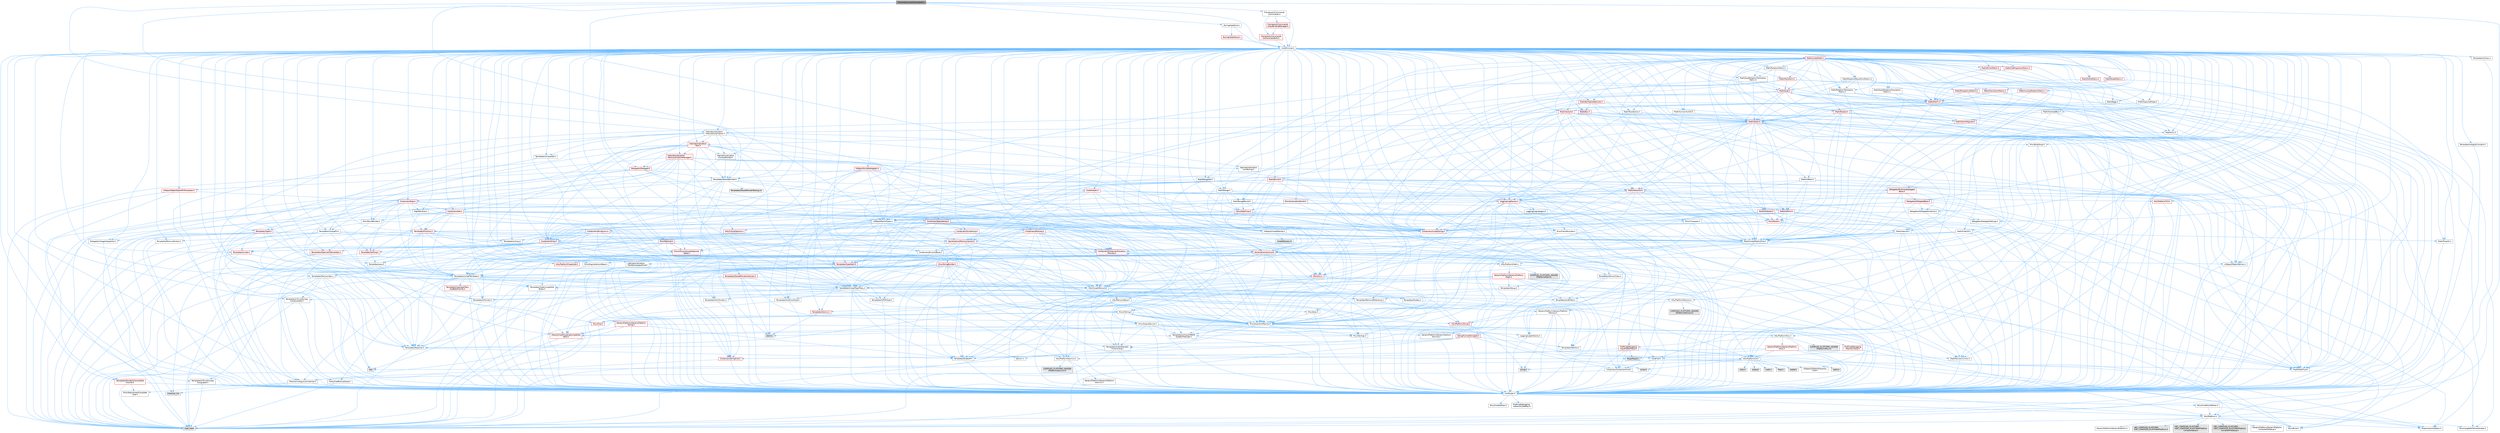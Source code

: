 digraph "PersonaCommonCommands.h"
{
 // INTERACTIVE_SVG=YES
 // LATEX_PDF_SIZE
  bgcolor="transparent";
  edge [fontname=Helvetica,fontsize=10,labelfontname=Helvetica,labelfontsize=10];
  node [fontname=Helvetica,fontsize=10,shape=box,height=0.2,width=0.4];
  Node1 [id="Node000001",label="PersonaCommonCommands.h",height=0.2,width=0.4,color="gray40", fillcolor="grey60", style="filled", fontcolor="black",tooltip=" "];
  Node1 -> Node2 [id="edge1_Node000001_Node000002",color="steelblue1",style="solid",tooltip=" "];
  Node2 [id="Node000002",label="CoreMinimal.h",height=0.2,width=0.4,color="grey40", fillcolor="white", style="filled",URL="$d7/d67/CoreMinimal_8h.html",tooltip=" "];
  Node2 -> Node3 [id="edge2_Node000002_Node000003",color="steelblue1",style="solid",tooltip=" "];
  Node3 [id="Node000003",label="CoreTypes.h",height=0.2,width=0.4,color="grey40", fillcolor="white", style="filled",URL="$dc/dec/CoreTypes_8h.html",tooltip=" "];
  Node3 -> Node4 [id="edge3_Node000003_Node000004",color="steelblue1",style="solid",tooltip=" "];
  Node4 [id="Node000004",label="HAL/Platform.h",height=0.2,width=0.4,color="grey40", fillcolor="white", style="filled",URL="$d9/dd0/Platform_8h.html",tooltip=" "];
  Node4 -> Node5 [id="edge4_Node000004_Node000005",color="steelblue1",style="solid",tooltip=" "];
  Node5 [id="Node000005",label="Misc/Build.h",height=0.2,width=0.4,color="grey40", fillcolor="white", style="filled",URL="$d3/dbb/Build_8h.html",tooltip=" "];
  Node4 -> Node6 [id="edge5_Node000004_Node000006",color="steelblue1",style="solid",tooltip=" "];
  Node6 [id="Node000006",label="Misc/LargeWorldCoordinates.h",height=0.2,width=0.4,color="grey40", fillcolor="white", style="filled",URL="$d2/dcb/LargeWorldCoordinates_8h.html",tooltip=" "];
  Node4 -> Node7 [id="edge6_Node000004_Node000007",color="steelblue1",style="solid",tooltip=" "];
  Node7 [id="Node000007",label="type_traits",height=0.2,width=0.4,color="grey60", fillcolor="#E0E0E0", style="filled",tooltip=" "];
  Node4 -> Node8 [id="edge7_Node000004_Node000008",color="steelblue1",style="solid",tooltip=" "];
  Node8 [id="Node000008",label="PreprocessorHelpers.h",height=0.2,width=0.4,color="grey40", fillcolor="white", style="filled",URL="$db/ddb/PreprocessorHelpers_8h.html",tooltip=" "];
  Node4 -> Node9 [id="edge8_Node000004_Node000009",color="steelblue1",style="solid",tooltip=" "];
  Node9 [id="Node000009",label="UBT_COMPILED_PLATFORM\l/UBT_COMPILED_PLATFORMPlatform\lCompilerPreSetup.h",height=0.2,width=0.4,color="grey60", fillcolor="#E0E0E0", style="filled",tooltip=" "];
  Node4 -> Node10 [id="edge9_Node000004_Node000010",color="steelblue1",style="solid",tooltip=" "];
  Node10 [id="Node000010",label="GenericPlatform/GenericPlatform\lCompilerPreSetup.h",height=0.2,width=0.4,color="grey40", fillcolor="white", style="filled",URL="$d9/dc8/GenericPlatformCompilerPreSetup_8h.html",tooltip=" "];
  Node4 -> Node11 [id="edge10_Node000004_Node000011",color="steelblue1",style="solid",tooltip=" "];
  Node11 [id="Node000011",label="GenericPlatform/GenericPlatform.h",height=0.2,width=0.4,color="grey40", fillcolor="white", style="filled",URL="$d6/d84/GenericPlatform_8h.html",tooltip=" "];
  Node4 -> Node12 [id="edge11_Node000004_Node000012",color="steelblue1",style="solid",tooltip=" "];
  Node12 [id="Node000012",label="UBT_COMPILED_PLATFORM\l/UBT_COMPILED_PLATFORMPlatform.h",height=0.2,width=0.4,color="grey60", fillcolor="#E0E0E0", style="filled",tooltip=" "];
  Node4 -> Node13 [id="edge12_Node000004_Node000013",color="steelblue1",style="solid",tooltip=" "];
  Node13 [id="Node000013",label="UBT_COMPILED_PLATFORM\l/UBT_COMPILED_PLATFORMPlatform\lCompilerSetup.h",height=0.2,width=0.4,color="grey60", fillcolor="#E0E0E0", style="filled",tooltip=" "];
  Node3 -> Node14 [id="edge13_Node000003_Node000014",color="steelblue1",style="solid",tooltip=" "];
  Node14 [id="Node000014",label="ProfilingDebugging\l/UMemoryDefines.h",height=0.2,width=0.4,color="grey40", fillcolor="white", style="filled",URL="$d2/da2/UMemoryDefines_8h.html",tooltip=" "];
  Node3 -> Node15 [id="edge14_Node000003_Node000015",color="steelblue1",style="solid",tooltip=" "];
  Node15 [id="Node000015",label="Misc/CoreMiscDefines.h",height=0.2,width=0.4,color="grey40", fillcolor="white", style="filled",URL="$da/d38/CoreMiscDefines_8h.html",tooltip=" "];
  Node15 -> Node4 [id="edge15_Node000015_Node000004",color="steelblue1",style="solid",tooltip=" "];
  Node15 -> Node8 [id="edge16_Node000015_Node000008",color="steelblue1",style="solid",tooltip=" "];
  Node3 -> Node16 [id="edge17_Node000003_Node000016",color="steelblue1",style="solid",tooltip=" "];
  Node16 [id="Node000016",label="Misc/CoreDefines.h",height=0.2,width=0.4,color="grey40", fillcolor="white", style="filled",URL="$d3/dd2/CoreDefines_8h.html",tooltip=" "];
  Node2 -> Node17 [id="edge18_Node000002_Node000017",color="steelblue1",style="solid",tooltip=" "];
  Node17 [id="Node000017",label="CoreFwd.h",height=0.2,width=0.4,color="grey40", fillcolor="white", style="filled",URL="$d1/d1e/CoreFwd_8h.html",tooltip=" "];
  Node17 -> Node3 [id="edge19_Node000017_Node000003",color="steelblue1",style="solid",tooltip=" "];
  Node17 -> Node18 [id="edge20_Node000017_Node000018",color="steelblue1",style="solid",tooltip=" "];
  Node18 [id="Node000018",label="Containers/ContainersFwd.h",height=0.2,width=0.4,color="grey40", fillcolor="white", style="filled",URL="$d4/d0a/ContainersFwd_8h.html",tooltip=" "];
  Node18 -> Node4 [id="edge21_Node000018_Node000004",color="steelblue1",style="solid",tooltip=" "];
  Node18 -> Node3 [id="edge22_Node000018_Node000003",color="steelblue1",style="solid",tooltip=" "];
  Node18 -> Node19 [id="edge23_Node000018_Node000019",color="steelblue1",style="solid",tooltip=" "];
  Node19 [id="Node000019",label="Traits/IsContiguousContainer.h",height=0.2,width=0.4,color="grey40", fillcolor="white", style="filled",URL="$d5/d3c/IsContiguousContainer_8h.html",tooltip=" "];
  Node19 -> Node3 [id="edge24_Node000019_Node000003",color="steelblue1",style="solid",tooltip=" "];
  Node19 -> Node20 [id="edge25_Node000019_Node000020",color="steelblue1",style="solid",tooltip=" "];
  Node20 [id="Node000020",label="Misc/StaticAssertComplete\lType.h",height=0.2,width=0.4,color="grey40", fillcolor="white", style="filled",URL="$d5/d4e/StaticAssertCompleteType_8h.html",tooltip=" "];
  Node19 -> Node21 [id="edge26_Node000019_Node000021",color="steelblue1",style="solid",tooltip=" "];
  Node21 [id="Node000021",label="initializer_list",height=0.2,width=0.4,color="grey60", fillcolor="#E0E0E0", style="filled",tooltip=" "];
  Node17 -> Node22 [id="edge27_Node000017_Node000022",color="steelblue1",style="solid",tooltip=" "];
  Node22 [id="Node000022",label="Math/MathFwd.h",height=0.2,width=0.4,color="grey40", fillcolor="white", style="filled",URL="$d2/d10/MathFwd_8h.html",tooltip=" "];
  Node22 -> Node4 [id="edge28_Node000022_Node000004",color="steelblue1",style="solid",tooltip=" "];
  Node17 -> Node23 [id="edge29_Node000017_Node000023",color="steelblue1",style="solid",tooltip=" "];
  Node23 [id="Node000023",label="UObject/UObjectHierarchy\lFwd.h",height=0.2,width=0.4,color="grey40", fillcolor="white", style="filled",URL="$d3/d13/UObjectHierarchyFwd_8h.html",tooltip=" "];
  Node2 -> Node23 [id="edge30_Node000002_Node000023",color="steelblue1",style="solid",tooltip=" "];
  Node2 -> Node18 [id="edge31_Node000002_Node000018",color="steelblue1",style="solid",tooltip=" "];
  Node2 -> Node24 [id="edge32_Node000002_Node000024",color="steelblue1",style="solid",tooltip=" "];
  Node24 [id="Node000024",label="Misc/VarArgs.h",height=0.2,width=0.4,color="grey40", fillcolor="white", style="filled",URL="$d5/d6f/VarArgs_8h.html",tooltip=" "];
  Node24 -> Node3 [id="edge33_Node000024_Node000003",color="steelblue1",style="solid",tooltip=" "];
  Node2 -> Node25 [id="edge34_Node000002_Node000025",color="steelblue1",style="solid",tooltip=" "];
  Node25 [id="Node000025",label="Logging/LogVerbosity.h",height=0.2,width=0.4,color="grey40", fillcolor="white", style="filled",URL="$d2/d8f/LogVerbosity_8h.html",tooltip=" "];
  Node25 -> Node3 [id="edge35_Node000025_Node000003",color="steelblue1",style="solid",tooltip=" "];
  Node2 -> Node26 [id="edge36_Node000002_Node000026",color="steelblue1",style="solid",tooltip=" "];
  Node26 [id="Node000026",label="Misc/OutputDevice.h",height=0.2,width=0.4,color="grey40", fillcolor="white", style="filled",URL="$d7/d32/OutputDevice_8h.html",tooltip=" "];
  Node26 -> Node17 [id="edge37_Node000026_Node000017",color="steelblue1",style="solid",tooltip=" "];
  Node26 -> Node3 [id="edge38_Node000026_Node000003",color="steelblue1",style="solid",tooltip=" "];
  Node26 -> Node25 [id="edge39_Node000026_Node000025",color="steelblue1",style="solid",tooltip=" "];
  Node26 -> Node24 [id="edge40_Node000026_Node000024",color="steelblue1",style="solid",tooltip=" "];
  Node26 -> Node27 [id="edge41_Node000026_Node000027",color="steelblue1",style="solid",tooltip=" "];
  Node27 [id="Node000027",label="Templates/IsArrayOrRefOf\lTypeByPredicate.h",height=0.2,width=0.4,color="grey40", fillcolor="white", style="filled",URL="$d6/da1/IsArrayOrRefOfTypeByPredicate_8h.html",tooltip=" "];
  Node27 -> Node3 [id="edge42_Node000027_Node000003",color="steelblue1",style="solid",tooltip=" "];
  Node26 -> Node28 [id="edge43_Node000026_Node000028",color="steelblue1",style="solid",tooltip=" "];
  Node28 [id="Node000028",label="Templates/IsValidVariadic\lFunctionArg.h",height=0.2,width=0.4,color="grey40", fillcolor="white", style="filled",URL="$d0/dc8/IsValidVariadicFunctionArg_8h.html",tooltip=" "];
  Node28 -> Node3 [id="edge44_Node000028_Node000003",color="steelblue1",style="solid",tooltip=" "];
  Node28 -> Node29 [id="edge45_Node000028_Node000029",color="steelblue1",style="solid",tooltip=" "];
  Node29 [id="Node000029",label="IsEnum.h",height=0.2,width=0.4,color="grey40", fillcolor="white", style="filled",URL="$d4/de5/IsEnum_8h.html",tooltip=" "];
  Node28 -> Node7 [id="edge46_Node000028_Node000007",color="steelblue1",style="solid",tooltip=" "];
  Node26 -> Node30 [id="edge47_Node000026_Node000030",color="steelblue1",style="solid",tooltip=" "];
  Node30 [id="Node000030",label="Traits/IsCharEncodingCompatible\lWith.h",height=0.2,width=0.4,color="red", fillcolor="#FFF0F0", style="filled",URL="$df/dd1/IsCharEncodingCompatibleWith_8h.html",tooltip=" "];
  Node30 -> Node7 [id="edge48_Node000030_Node000007",color="steelblue1",style="solid",tooltip=" "];
  Node2 -> Node32 [id="edge49_Node000002_Node000032",color="steelblue1",style="solid",tooltip=" "];
  Node32 [id="Node000032",label="HAL/PlatformCrt.h",height=0.2,width=0.4,color="grey40", fillcolor="white", style="filled",URL="$d8/d75/PlatformCrt_8h.html",tooltip=" "];
  Node32 -> Node33 [id="edge50_Node000032_Node000033",color="steelblue1",style="solid",tooltip=" "];
  Node33 [id="Node000033",label="new",height=0.2,width=0.4,color="grey60", fillcolor="#E0E0E0", style="filled",tooltip=" "];
  Node32 -> Node34 [id="edge51_Node000032_Node000034",color="steelblue1",style="solid",tooltip=" "];
  Node34 [id="Node000034",label="wchar.h",height=0.2,width=0.4,color="grey60", fillcolor="#E0E0E0", style="filled",tooltip=" "];
  Node32 -> Node35 [id="edge52_Node000032_Node000035",color="steelblue1",style="solid",tooltip=" "];
  Node35 [id="Node000035",label="stddef.h",height=0.2,width=0.4,color="grey60", fillcolor="#E0E0E0", style="filled",tooltip=" "];
  Node32 -> Node36 [id="edge53_Node000032_Node000036",color="steelblue1",style="solid",tooltip=" "];
  Node36 [id="Node000036",label="stdlib.h",height=0.2,width=0.4,color="grey60", fillcolor="#E0E0E0", style="filled",tooltip=" "];
  Node32 -> Node37 [id="edge54_Node000032_Node000037",color="steelblue1",style="solid",tooltip=" "];
  Node37 [id="Node000037",label="stdio.h",height=0.2,width=0.4,color="grey60", fillcolor="#E0E0E0", style="filled",tooltip=" "];
  Node32 -> Node38 [id="edge55_Node000032_Node000038",color="steelblue1",style="solid",tooltip=" "];
  Node38 [id="Node000038",label="stdarg.h",height=0.2,width=0.4,color="grey60", fillcolor="#E0E0E0", style="filled",tooltip=" "];
  Node32 -> Node39 [id="edge56_Node000032_Node000039",color="steelblue1",style="solid",tooltip=" "];
  Node39 [id="Node000039",label="math.h",height=0.2,width=0.4,color="grey60", fillcolor="#E0E0E0", style="filled",tooltip=" "];
  Node32 -> Node40 [id="edge57_Node000032_Node000040",color="steelblue1",style="solid",tooltip=" "];
  Node40 [id="Node000040",label="float.h",height=0.2,width=0.4,color="grey60", fillcolor="#E0E0E0", style="filled",tooltip=" "];
  Node32 -> Node41 [id="edge58_Node000032_Node000041",color="steelblue1",style="solid",tooltip=" "];
  Node41 [id="Node000041",label="string.h",height=0.2,width=0.4,color="grey60", fillcolor="#E0E0E0", style="filled",tooltip=" "];
  Node2 -> Node42 [id="edge59_Node000002_Node000042",color="steelblue1",style="solid",tooltip=" "];
  Node42 [id="Node000042",label="HAL/PlatformMisc.h",height=0.2,width=0.4,color="grey40", fillcolor="white", style="filled",URL="$d0/df5/PlatformMisc_8h.html",tooltip=" "];
  Node42 -> Node3 [id="edge60_Node000042_Node000003",color="steelblue1",style="solid",tooltip=" "];
  Node42 -> Node43 [id="edge61_Node000042_Node000043",color="steelblue1",style="solid",tooltip=" "];
  Node43 [id="Node000043",label="GenericPlatform/GenericPlatform\lMisc.h",height=0.2,width=0.4,color="red", fillcolor="#FFF0F0", style="filled",URL="$db/d9a/GenericPlatformMisc_8h.html",tooltip=" "];
  Node43 -> Node44 [id="edge62_Node000043_Node000044",color="steelblue1",style="solid",tooltip=" "];
  Node44 [id="Node000044",label="Containers/StringFwd.h",height=0.2,width=0.4,color="red", fillcolor="#FFF0F0", style="filled",URL="$df/d37/StringFwd_8h.html",tooltip=" "];
  Node44 -> Node3 [id="edge63_Node000044_Node000003",color="steelblue1",style="solid",tooltip=" "];
  Node44 -> Node19 [id="edge64_Node000044_Node000019",color="steelblue1",style="solid",tooltip=" "];
  Node43 -> Node17 [id="edge65_Node000043_Node000017",color="steelblue1",style="solid",tooltip=" "];
  Node43 -> Node3 [id="edge66_Node000043_Node000003",color="steelblue1",style="solid",tooltip=" "];
  Node43 -> Node32 [id="edge67_Node000043_Node000032",color="steelblue1",style="solid",tooltip=" "];
  Node43 -> Node47 [id="edge68_Node000043_Node000047",color="steelblue1",style="solid",tooltip=" "];
  Node47 [id="Node000047",label="Math/NumericLimits.h",height=0.2,width=0.4,color="grey40", fillcolor="white", style="filled",URL="$df/d1b/NumericLimits_8h.html",tooltip=" "];
  Node47 -> Node3 [id="edge69_Node000047_Node000003",color="steelblue1",style="solid",tooltip=" "];
  Node42 -> Node52 [id="edge70_Node000042_Node000052",color="steelblue1",style="solid",tooltip=" "];
  Node52 [id="Node000052",label="COMPILED_PLATFORM_HEADER\l(PlatformMisc.h)",height=0.2,width=0.4,color="grey60", fillcolor="#E0E0E0", style="filled",tooltip=" "];
  Node42 -> Node53 [id="edge71_Node000042_Node000053",color="steelblue1",style="solid",tooltip=" "];
  Node53 [id="Node000053",label="ProfilingDebugging\l/CpuProfilerTrace.h",height=0.2,width=0.4,color="red", fillcolor="#FFF0F0", style="filled",URL="$da/dcb/CpuProfilerTrace_8h.html",tooltip=" "];
  Node53 -> Node3 [id="edge72_Node000053_Node000003",color="steelblue1",style="solid",tooltip=" "];
  Node53 -> Node18 [id="edge73_Node000053_Node000018",color="steelblue1",style="solid",tooltip=" "];
  Node53 -> Node54 [id="edge74_Node000053_Node000054",color="steelblue1",style="solid",tooltip=" "];
  Node54 [id="Node000054",label="HAL/PlatformAtomics.h",height=0.2,width=0.4,color="grey40", fillcolor="white", style="filled",URL="$d3/d36/PlatformAtomics_8h.html",tooltip=" "];
  Node54 -> Node3 [id="edge75_Node000054_Node000003",color="steelblue1",style="solid",tooltip=" "];
  Node54 -> Node55 [id="edge76_Node000054_Node000055",color="steelblue1",style="solid",tooltip=" "];
  Node55 [id="Node000055",label="GenericPlatform/GenericPlatform\lAtomics.h",height=0.2,width=0.4,color="grey40", fillcolor="white", style="filled",URL="$da/d72/GenericPlatformAtomics_8h.html",tooltip=" "];
  Node55 -> Node3 [id="edge77_Node000055_Node000003",color="steelblue1",style="solid",tooltip=" "];
  Node54 -> Node56 [id="edge78_Node000054_Node000056",color="steelblue1",style="solid",tooltip=" "];
  Node56 [id="Node000056",label="COMPILED_PLATFORM_HEADER\l(PlatformAtomics.h)",height=0.2,width=0.4,color="grey60", fillcolor="#E0E0E0", style="filled",tooltip=" "];
  Node53 -> Node8 [id="edge79_Node000053_Node000008",color="steelblue1",style="solid",tooltip=" "];
  Node53 -> Node5 [id="edge80_Node000053_Node000005",color="steelblue1",style="solid",tooltip=" "];
  Node53 -> Node60 [id="edge81_Node000053_Node000060",color="steelblue1",style="solid",tooltip=" "];
  Node60 [id="Node000060",label="Trace/Trace.h",height=0.2,width=0.4,color="grey60", fillcolor="#E0E0E0", style="filled",tooltip=" "];
  Node2 -> Node61 [id="edge82_Node000002_Node000061",color="steelblue1",style="solid",tooltip=" "];
  Node61 [id="Node000061",label="Misc/AssertionMacros.h",height=0.2,width=0.4,color="grey40", fillcolor="white", style="filled",URL="$d0/dfa/AssertionMacros_8h.html",tooltip=" "];
  Node61 -> Node3 [id="edge83_Node000061_Node000003",color="steelblue1",style="solid",tooltip=" "];
  Node61 -> Node4 [id="edge84_Node000061_Node000004",color="steelblue1",style="solid",tooltip=" "];
  Node61 -> Node42 [id="edge85_Node000061_Node000042",color="steelblue1",style="solid",tooltip=" "];
  Node61 -> Node8 [id="edge86_Node000061_Node000008",color="steelblue1",style="solid",tooltip=" "];
  Node61 -> Node62 [id="edge87_Node000061_Node000062",color="steelblue1",style="solid",tooltip=" "];
  Node62 [id="Node000062",label="Templates/EnableIf.h",height=0.2,width=0.4,color="grey40", fillcolor="white", style="filled",URL="$d7/d60/EnableIf_8h.html",tooltip=" "];
  Node62 -> Node3 [id="edge88_Node000062_Node000003",color="steelblue1",style="solid",tooltip=" "];
  Node61 -> Node27 [id="edge89_Node000061_Node000027",color="steelblue1",style="solid",tooltip=" "];
  Node61 -> Node28 [id="edge90_Node000061_Node000028",color="steelblue1",style="solid",tooltip=" "];
  Node61 -> Node30 [id="edge91_Node000061_Node000030",color="steelblue1",style="solid",tooltip=" "];
  Node61 -> Node24 [id="edge92_Node000061_Node000024",color="steelblue1",style="solid",tooltip=" "];
  Node61 -> Node63 [id="edge93_Node000061_Node000063",color="steelblue1",style="solid",tooltip=" "];
  Node63 [id="Node000063",label="String/FormatStringSan.h",height=0.2,width=0.4,color="red", fillcolor="#FFF0F0", style="filled",URL="$d3/d8b/FormatStringSan_8h.html",tooltip=" "];
  Node63 -> Node7 [id="edge94_Node000063_Node000007",color="steelblue1",style="solid",tooltip=" "];
  Node63 -> Node3 [id="edge95_Node000063_Node000003",color="steelblue1",style="solid",tooltip=" "];
  Node63 -> Node64 [id="edge96_Node000063_Node000064",color="steelblue1",style="solid",tooltip=" "];
  Node64 [id="Node000064",label="Templates/Requires.h",height=0.2,width=0.4,color="grey40", fillcolor="white", style="filled",URL="$dc/d96/Requires_8h.html",tooltip=" "];
  Node64 -> Node62 [id="edge97_Node000064_Node000062",color="steelblue1",style="solid",tooltip=" "];
  Node64 -> Node7 [id="edge98_Node000064_Node000007",color="steelblue1",style="solid",tooltip=" "];
  Node63 -> Node65 [id="edge99_Node000063_Node000065",color="steelblue1",style="solid",tooltip=" "];
  Node65 [id="Node000065",label="Templates/Identity.h",height=0.2,width=0.4,color="grey40", fillcolor="white", style="filled",URL="$d0/dd5/Identity_8h.html",tooltip=" "];
  Node63 -> Node28 [id="edge100_Node000063_Node000028",color="steelblue1",style="solid",tooltip=" "];
  Node63 -> Node18 [id="edge101_Node000063_Node000018",color="steelblue1",style="solid",tooltip=" "];
  Node61 -> Node69 [id="edge102_Node000061_Node000069",color="steelblue1",style="solid",tooltip=" "];
  Node69 [id="Node000069",label="atomic",height=0.2,width=0.4,color="grey60", fillcolor="#E0E0E0", style="filled",tooltip=" "];
  Node2 -> Node70 [id="edge103_Node000002_Node000070",color="steelblue1",style="solid",tooltip=" "];
  Node70 [id="Node000070",label="Templates/IsPointer.h",height=0.2,width=0.4,color="grey40", fillcolor="white", style="filled",URL="$d7/d05/IsPointer_8h.html",tooltip=" "];
  Node70 -> Node3 [id="edge104_Node000070_Node000003",color="steelblue1",style="solid",tooltip=" "];
  Node2 -> Node71 [id="edge105_Node000002_Node000071",color="steelblue1",style="solid",tooltip=" "];
  Node71 [id="Node000071",label="HAL/PlatformMemory.h",height=0.2,width=0.4,color="grey40", fillcolor="white", style="filled",URL="$de/d68/PlatformMemory_8h.html",tooltip=" "];
  Node71 -> Node3 [id="edge106_Node000071_Node000003",color="steelblue1",style="solid",tooltip=" "];
  Node71 -> Node72 [id="edge107_Node000071_Node000072",color="steelblue1",style="solid",tooltip=" "];
  Node72 [id="Node000072",label="GenericPlatform/GenericPlatform\lMemory.h",height=0.2,width=0.4,color="grey40", fillcolor="white", style="filled",URL="$dd/d22/GenericPlatformMemory_8h.html",tooltip=" "];
  Node72 -> Node17 [id="edge108_Node000072_Node000017",color="steelblue1",style="solid",tooltip=" "];
  Node72 -> Node3 [id="edge109_Node000072_Node000003",color="steelblue1",style="solid",tooltip=" "];
  Node72 -> Node73 [id="edge110_Node000072_Node000073",color="steelblue1",style="solid",tooltip=" "];
  Node73 [id="Node000073",label="HAL/PlatformString.h",height=0.2,width=0.4,color="red", fillcolor="#FFF0F0", style="filled",URL="$db/db5/PlatformString_8h.html",tooltip=" "];
  Node73 -> Node3 [id="edge111_Node000073_Node000003",color="steelblue1",style="solid",tooltip=" "];
  Node72 -> Node41 [id="edge112_Node000072_Node000041",color="steelblue1",style="solid",tooltip=" "];
  Node72 -> Node34 [id="edge113_Node000072_Node000034",color="steelblue1",style="solid",tooltip=" "];
  Node71 -> Node75 [id="edge114_Node000071_Node000075",color="steelblue1",style="solid",tooltip=" "];
  Node75 [id="Node000075",label="COMPILED_PLATFORM_HEADER\l(PlatformMemory.h)",height=0.2,width=0.4,color="grey60", fillcolor="#E0E0E0", style="filled",tooltip=" "];
  Node2 -> Node54 [id="edge115_Node000002_Node000054",color="steelblue1",style="solid",tooltip=" "];
  Node2 -> Node76 [id="edge116_Node000002_Node000076",color="steelblue1",style="solid",tooltip=" "];
  Node76 [id="Node000076",label="Misc/Exec.h",height=0.2,width=0.4,color="grey40", fillcolor="white", style="filled",URL="$de/ddb/Exec_8h.html",tooltip=" "];
  Node76 -> Node3 [id="edge117_Node000076_Node000003",color="steelblue1",style="solid",tooltip=" "];
  Node76 -> Node61 [id="edge118_Node000076_Node000061",color="steelblue1",style="solid",tooltip=" "];
  Node2 -> Node77 [id="edge119_Node000002_Node000077",color="steelblue1",style="solid",tooltip=" "];
  Node77 [id="Node000077",label="HAL/MemoryBase.h",height=0.2,width=0.4,color="grey40", fillcolor="white", style="filled",URL="$d6/d9f/MemoryBase_8h.html",tooltip=" "];
  Node77 -> Node3 [id="edge120_Node000077_Node000003",color="steelblue1",style="solid",tooltip=" "];
  Node77 -> Node54 [id="edge121_Node000077_Node000054",color="steelblue1",style="solid",tooltip=" "];
  Node77 -> Node32 [id="edge122_Node000077_Node000032",color="steelblue1",style="solid",tooltip=" "];
  Node77 -> Node76 [id="edge123_Node000077_Node000076",color="steelblue1",style="solid",tooltip=" "];
  Node77 -> Node26 [id="edge124_Node000077_Node000026",color="steelblue1",style="solid",tooltip=" "];
  Node77 -> Node78 [id="edge125_Node000077_Node000078",color="steelblue1",style="solid",tooltip=" "];
  Node78 [id="Node000078",label="Templates/Atomic.h",height=0.2,width=0.4,color="red", fillcolor="#FFF0F0", style="filled",URL="$d3/d91/Atomic_8h.html",tooltip=" "];
  Node78 -> Node69 [id="edge126_Node000078_Node000069",color="steelblue1",style="solid",tooltip=" "];
  Node2 -> Node87 [id="edge127_Node000002_Node000087",color="steelblue1",style="solid",tooltip=" "];
  Node87 [id="Node000087",label="HAL/UnrealMemory.h",height=0.2,width=0.4,color="grey40", fillcolor="white", style="filled",URL="$d9/d96/UnrealMemory_8h.html",tooltip=" "];
  Node87 -> Node3 [id="edge128_Node000087_Node000003",color="steelblue1",style="solid",tooltip=" "];
  Node87 -> Node72 [id="edge129_Node000087_Node000072",color="steelblue1",style="solid",tooltip=" "];
  Node87 -> Node77 [id="edge130_Node000087_Node000077",color="steelblue1",style="solid",tooltip=" "];
  Node87 -> Node71 [id="edge131_Node000087_Node000071",color="steelblue1",style="solid",tooltip=" "];
  Node87 -> Node88 [id="edge132_Node000087_Node000088",color="steelblue1",style="solid",tooltip=" "];
  Node88 [id="Node000088",label="ProfilingDebugging\l/MemoryTrace.h",height=0.2,width=0.4,color="red", fillcolor="#FFF0F0", style="filled",URL="$da/dd7/MemoryTrace_8h.html",tooltip=" "];
  Node88 -> Node4 [id="edge133_Node000088_Node000004",color="steelblue1",style="solid",tooltip=" "];
  Node88 -> Node60 [id="edge134_Node000088_Node000060",color="steelblue1",style="solid",tooltip=" "];
  Node87 -> Node70 [id="edge135_Node000087_Node000070",color="steelblue1",style="solid",tooltip=" "];
  Node2 -> Node89 [id="edge136_Node000002_Node000089",color="steelblue1",style="solid",tooltip=" "];
  Node89 [id="Node000089",label="Templates/IsArithmetic.h",height=0.2,width=0.4,color="grey40", fillcolor="white", style="filled",URL="$d2/d5d/IsArithmetic_8h.html",tooltip=" "];
  Node89 -> Node3 [id="edge137_Node000089_Node000003",color="steelblue1",style="solid",tooltip=" "];
  Node2 -> Node83 [id="edge138_Node000002_Node000083",color="steelblue1",style="solid",tooltip=" "];
  Node83 [id="Node000083",label="Templates/AndOrNot.h",height=0.2,width=0.4,color="grey40", fillcolor="white", style="filled",URL="$db/d0a/AndOrNot_8h.html",tooltip=" "];
  Node83 -> Node3 [id="edge139_Node000083_Node000003",color="steelblue1",style="solid",tooltip=" "];
  Node2 -> Node90 [id="edge140_Node000002_Node000090",color="steelblue1",style="solid",tooltip=" "];
  Node90 [id="Node000090",label="Templates/IsPODType.h",height=0.2,width=0.4,color="grey40", fillcolor="white", style="filled",URL="$d7/db1/IsPODType_8h.html",tooltip=" "];
  Node90 -> Node3 [id="edge141_Node000090_Node000003",color="steelblue1",style="solid",tooltip=" "];
  Node2 -> Node91 [id="edge142_Node000002_Node000091",color="steelblue1",style="solid",tooltip=" "];
  Node91 [id="Node000091",label="Templates/IsUECoreType.h",height=0.2,width=0.4,color="grey40", fillcolor="white", style="filled",URL="$d1/db8/IsUECoreType_8h.html",tooltip=" "];
  Node91 -> Node3 [id="edge143_Node000091_Node000003",color="steelblue1",style="solid",tooltip=" "];
  Node91 -> Node7 [id="edge144_Node000091_Node000007",color="steelblue1",style="solid",tooltip=" "];
  Node2 -> Node84 [id="edge145_Node000002_Node000084",color="steelblue1",style="solid",tooltip=" "];
  Node84 [id="Node000084",label="Templates/IsTriviallyCopy\lConstructible.h",height=0.2,width=0.4,color="grey40", fillcolor="white", style="filled",URL="$d3/d78/IsTriviallyCopyConstructible_8h.html",tooltip=" "];
  Node84 -> Node3 [id="edge146_Node000084_Node000003",color="steelblue1",style="solid",tooltip=" "];
  Node84 -> Node7 [id="edge147_Node000084_Node000007",color="steelblue1",style="solid",tooltip=" "];
  Node2 -> Node92 [id="edge148_Node000002_Node000092",color="steelblue1",style="solid",tooltip=" "];
  Node92 [id="Node000092",label="Templates/UnrealTypeTraits.h",height=0.2,width=0.4,color="grey40", fillcolor="white", style="filled",URL="$d2/d2d/UnrealTypeTraits_8h.html",tooltip=" "];
  Node92 -> Node3 [id="edge149_Node000092_Node000003",color="steelblue1",style="solid",tooltip=" "];
  Node92 -> Node70 [id="edge150_Node000092_Node000070",color="steelblue1",style="solid",tooltip=" "];
  Node92 -> Node61 [id="edge151_Node000092_Node000061",color="steelblue1",style="solid",tooltip=" "];
  Node92 -> Node83 [id="edge152_Node000092_Node000083",color="steelblue1",style="solid",tooltip=" "];
  Node92 -> Node62 [id="edge153_Node000092_Node000062",color="steelblue1",style="solid",tooltip=" "];
  Node92 -> Node89 [id="edge154_Node000092_Node000089",color="steelblue1",style="solid",tooltip=" "];
  Node92 -> Node29 [id="edge155_Node000092_Node000029",color="steelblue1",style="solid",tooltip=" "];
  Node92 -> Node93 [id="edge156_Node000092_Node000093",color="steelblue1",style="solid",tooltip=" "];
  Node93 [id="Node000093",label="Templates/Models.h",height=0.2,width=0.4,color="grey40", fillcolor="white", style="filled",URL="$d3/d0c/Models_8h.html",tooltip=" "];
  Node93 -> Node65 [id="edge157_Node000093_Node000065",color="steelblue1",style="solid",tooltip=" "];
  Node92 -> Node90 [id="edge158_Node000092_Node000090",color="steelblue1",style="solid",tooltip=" "];
  Node92 -> Node91 [id="edge159_Node000092_Node000091",color="steelblue1",style="solid",tooltip=" "];
  Node92 -> Node84 [id="edge160_Node000092_Node000084",color="steelblue1",style="solid",tooltip=" "];
  Node2 -> Node62 [id="edge161_Node000002_Node000062",color="steelblue1",style="solid",tooltip=" "];
  Node2 -> Node94 [id="edge162_Node000002_Node000094",color="steelblue1",style="solid",tooltip=" "];
  Node94 [id="Node000094",label="Templates/RemoveReference.h",height=0.2,width=0.4,color="grey40", fillcolor="white", style="filled",URL="$da/dbe/RemoveReference_8h.html",tooltip=" "];
  Node94 -> Node3 [id="edge163_Node000094_Node000003",color="steelblue1",style="solid",tooltip=" "];
  Node2 -> Node95 [id="edge164_Node000002_Node000095",color="steelblue1",style="solid",tooltip=" "];
  Node95 [id="Node000095",label="Templates/IntegralConstant.h",height=0.2,width=0.4,color="grey40", fillcolor="white", style="filled",URL="$db/d1b/IntegralConstant_8h.html",tooltip=" "];
  Node95 -> Node3 [id="edge165_Node000095_Node000003",color="steelblue1",style="solid",tooltip=" "];
  Node2 -> Node96 [id="edge166_Node000002_Node000096",color="steelblue1",style="solid",tooltip=" "];
  Node96 [id="Node000096",label="Templates/IsClass.h",height=0.2,width=0.4,color="grey40", fillcolor="white", style="filled",URL="$db/dcb/IsClass_8h.html",tooltip=" "];
  Node96 -> Node3 [id="edge167_Node000096_Node000003",color="steelblue1",style="solid",tooltip=" "];
  Node2 -> Node97 [id="edge168_Node000002_Node000097",color="steelblue1",style="solid",tooltip=" "];
  Node97 [id="Node000097",label="Templates/TypeCompatible\lBytes.h",height=0.2,width=0.4,color="grey40", fillcolor="white", style="filled",URL="$df/d0a/TypeCompatibleBytes_8h.html",tooltip=" "];
  Node97 -> Node3 [id="edge169_Node000097_Node000003",color="steelblue1",style="solid",tooltip=" "];
  Node97 -> Node41 [id="edge170_Node000097_Node000041",color="steelblue1",style="solid",tooltip=" "];
  Node97 -> Node33 [id="edge171_Node000097_Node000033",color="steelblue1",style="solid",tooltip=" "];
  Node97 -> Node7 [id="edge172_Node000097_Node000007",color="steelblue1",style="solid",tooltip=" "];
  Node2 -> Node19 [id="edge173_Node000002_Node000019",color="steelblue1",style="solid",tooltip=" "];
  Node2 -> Node98 [id="edge174_Node000002_Node000098",color="steelblue1",style="solid",tooltip=" "];
  Node98 [id="Node000098",label="Templates/UnrealTemplate.h",height=0.2,width=0.4,color="grey40", fillcolor="white", style="filled",URL="$d4/d24/UnrealTemplate_8h.html",tooltip=" "];
  Node98 -> Node3 [id="edge175_Node000098_Node000003",color="steelblue1",style="solid",tooltip=" "];
  Node98 -> Node70 [id="edge176_Node000098_Node000070",color="steelblue1",style="solid",tooltip=" "];
  Node98 -> Node87 [id="edge177_Node000098_Node000087",color="steelblue1",style="solid",tooltip=" "];
  Node98 -> Node99 [id="edge178_Node000098_Node000099",color="steelblue1",style="solid",tooltip=" "];
  Node99 [id="Node000099",label="Templates/CopyQualifiers\lAndRefsFromTo.h",height=0.2,width=0.4,color="red", fillcolor="#FFF0F0", style="filled",URL="$d3/db3/CopyQualifiersAndRefsFromTo_8h.html",tooltip=" "];
  Node98 -> Node92 [id="edge179_Node000098_Node000092",color="steelblue1",style="solid",tooltip=" "];
  Node98 -> Node94 [id="edge180_Node000098_Node000094",color="steelblue1",style="solid",tooltip=" "];
  Node98 -> Node64 [id="edge181_Node000098_Node000064",color="steelblue1",style="solid",tooltip=" "];
  Node98 -> Node97 [id="edge182_Node000098_Node000097",color="steelblue1",style="solid",tooltip=" "];
  Node98 -> Node65 [id="edge183_Node000098_Node000065",color="steelblue1",style="solid",tooltip=" "];
  Node98 -> Node19 [id="edge184_Node000098_Node000019",color="steelblue1",style="solid",tooltip=" "];
  Node98 -> Node101 [id="edge185_Node000098_Node000101",color="steelblue1",style="solid",tooltip=" "];
  Node101 [id="Node000101",label="Traits/UseBitwiseSwap.h",height=0.2,width=0.4,color="grey40", fillcolor="white", style="filled",URL="$db/df3/UseBitwiseSwap_8h.html",tooltip=" "];
  Node101 -> Node3 [id="edge186_Node000101_Node000003",color="steelblue1",style="solid",tooltip=" "];
  Node101 -> Node7 [id="edge187_Node000101_Node000007",color="steelblue1",style="solid",tooltip=" "];
  Node98 -> Node7 [id="edge188_Node000098_Node000007",color="steelblue1",style="solid",tooltip=" "];
  Node2 -> Node47 [id="edge189_Node000002_Node000047",color="steelblue1",style="solid",tooltip=" "];
  Node2 -> Node102 [id="edge190_Node000002_Node000102",color="steelblue1",style="solid",tooltip=" "];
  Node102 [id="Node000102",label="HAL/PlatformMath.h",height=0.2,width=0.4,color="grey40", fillcolor="white", style="filled",URL="$dc/d53/PlatformMath_8h.html",tooltip=" "];
  Node102 -> Node3 [id="edge191_Node000102_Node000003",color="steelblue1",style="solid",tooltip=" "];
  Node102 -> Node103 [id="edge192_Node000102_Node000103",color="steelblue1",style="solid",tooltip=" "];
  Node103 [id="Node000103",label="GenericPlatform/GenericPlatform\lMath.h",height=0.2,width=0.4,color="red", fillcolor="#FFF0F0", style="filled",URL="$d5/d79/GenericPlatformMath_8h.html",tooltip=" "];
  Node103 -> Node3 [id="edge193_Node000103_Node000003",color="steelblue1",style="solid",tooltip=" "];
  Node103 -> Node18 [id="edge194_Node000103_Node000018",color="steelblue1",style="solid",tooltip=" "];
  Node103 -> Node32 [id="edge195_Node000103_Node000032",color="steelblue1",style="solid",tooltip=" "];
  Node103 -> Node83 [id="edge196_Node000103_Node000083",color="steelblue1",style="solid",tooltip=" "];
  Node103 -> Node104 [id="edge197_Node000103_Node000104",color="steelblue1",style="solid",tooltip=" "];
  Node104 [id="Node000104",label="Templates/Decay.h",height=0.2,width=0.4,color="grey40", fillcolor="white", style="filled",URL="$dd/d0f/Decay_8h.html",tooltip=" "];
  Node104 -> Node3 [id="edge198_Node000104_Node000003",color="steelblue1",style="solid",tooltip=" "];
  Node104 -> Node94 [id="edge199_Node000104_Node000094",color="steelblue1",style="solid",tooltip=" "];
  Node104 -> Node7 [id="edge200_Node000104_Node000007",color="steelblue1",style="solid",tooltip=" "];
  Node103 -> Node92 [id="edge201_Node000103_Node000092",color="steelblue1",style="solid",tooltip=" "];
  Node103 -> Node64 [id="edge202_Node000103_Node000064",color="steelblue1",style="solid",tooltip=" "];
  Node103 -> Node97 [id="edge203_Node000103_Node000097",color="steelblue1",style="solid",tooltip=" "];
  Node103 -> Node7 [id="edge204_Node000103_Node000007",color="steelblue1",style="solid",tooltip=" "];
  Node102 -> Node109 [id="edge205_Node000102_Node000109",color="steelblue1",style="solid",tooltip=" "];
  Node109 [id="Node000109",label="COMPILED_PLATFORM_HEADER\l(PlatformMath.h)",height=0.2,width=0.4,color="grey60", fillcolor="#E0E0E0", style="filled",tooltip=" "];
  Node2 -> Node85 [id="edge206_Node000002_Node000085",color="steelblue1",style="solid",tooltip=" "];
  Node85 [id="Node000085",label="Templates/IsTriviallyCopy\lAssignable.h",height=0.2,width=0.4,color="grey40", fillcolor="white", style="filled",URL="$d2/df2/IsTriviallyCopyAssignable_8h.html",tooltip=" "];
  Node85 -> Node3 [id="edge207_Node000085_Node000003",color="steelblue1",style="solid",tooltip=" "];
  Node85 -> Node7 [id="edge208_Node000085_Node000007",color="steelblue1",style="solid",tooltip=" "];
  Node2 -> Node110 [id="edge209_Node000002_Node000110",color="steelblue1",style="solid",tooltip=" "];
  Node110 [id="Node000110",label="Templates/MemoryOps.h",height=0.2,width=0.4,color="grey40", fillcolor="white", style="filled",URL="$db/dea/MemoryOps_8h.html",tooltip=" "];
  Node110 -> Node3 [id="edge210_Node000110_Node000003",color="steelblue1",style="solid",tooltip=" "];
  Node110 -> Node87 [id="edge211_Node000110_Node000087",color="steelblue1",style="solid",tooltip=" "];
  Node110 -> Node85 [id="edge212_Node000110_Node000085",color="steelblue1",style="solid",tooltip=" "];
  Node110 -> Node84 [id="edge213_Node000110_Node000084",color="steelblue1",style="solid",tooltip=" "];
  Node110 -> Node64 [id="edge214_Node000110_Node000064",color="steelblue1",style="solid",tooltip=" "];
  Node110 -> Node92 [id="edge215_Node000110_Node000092",color="steelblue1",style="solid",tooltip=" "];
  Node110 -> Node101 [id="edge216_Node000110_Node000101",color="steelblue1",style="solid",tooltip=" "];
  Node110 -> Node33 [id="edge217_Node000110_Node000033",color="steelblue1",style="solid",tooltip=" "];
  Node110 -> Node7 [id="edge218_Node000110_Node000007",color="steelblue1",style="solid",tooltip=" "];
  Node2 -> Node111 [id="edge219_Node000002_Node000111",color="steelblue1",style="solid",tooltip=" "];
  Node111 [id="Node000111",label="Containers/ContainerAllocation\lPolicies.h",height=0.2,width=0.4,color="red", fillcolor="#FFF0F0", style="filled",URL="$d7/dff/ContainerAllocationPolicies_8h.html",tooltip=" "];
  Node111 -> Node3 [id="edge220_Node000111_Node000003",color="steelblue1",style="solid",tooltip=" "];
  Node111 -> Node111 [id="edge221_Node000111_Node000111",color="steelblue1",style="solid",tooltip=" "];
  Node111 -> Node102 [id="edge222_Node000111_Node000102",color="steelblue1",style="solid",tooltip=" "];
  Node111 -> Node87 [id="edge223_Node000111_Node000087",color="steelblue1",style="solid",tooltip=" "];
  Node111 -> Node47 [id="edge224_Node000111_Node000047",color="steelblue1",style="solid",tooltip=" "];
  Node111 -> Node61 [id="edge225_Node000111_Node000061",color="steelblue1",style="solid",tooltip=" "];
  Node111 -> Node110 [id="edge226_Node000111_Node000110",color="steelblue1",style="solid",tooltip=" "];
  Node111 -> Node97 [id="edge227_Node000111_Node000097",color="steelblue1",style="solid",tooltip=" "];
  Node111 -> Node7 [id="edge228_Node000111_Node000007",color="steelblue1",style="solid",tooltip=" "];
  Node2 -> Node114 [id="edge229_Node000002_Node000114",color="steelblue1",style="solid",tooltip=" "];
  Node114 [id="Node000114",label="Templates/IsEnumClass.h",height=0.2,width=0.4,color="grey40", fillcolor="white", style="filled",URL="$d7/d15/IsEnumClass_8h.html",tooltip=" "];
  Node114 -> Node3 [id="edge230_Node000114_Node000003",color="steelblue1",style="solid",tooltip=" "];
  Node114 -> Node83 [id="edge231_Node000114_Node000083",color="steelblue1",style="solid",tooltip=" "];
  Node2 -> Node115 [id="edge232_Node000002_Node000115",color="steelblue1",style="solid",tooltip=" "];
  Node115 [id="Node000115",label="HAL/PlatformProperties.h",height=0.2,width=0.4,color="red", fillcolor="#FFF0F0", style="filled",URL="$d9/db0/PlatformProperties_8h.html",tooltip=" "];
  Node115 -> Node3 [id="edge233_Node000115_Node000003",color="steelblue1",style="solid",tooltip=" "];
  Node2 -> Node118 [id="edge234_Node000002_Node000118",color="steelblue1",style="solid",tooltip=" "];
  Node118 [id="Node000118",label="Misc/EngineVersionBase.h",height=0.2,width=0.4,color="grey40", fillcolor="white", style="filled",URL="$d5/d2b/EngineVersionBase_8h.html",tooltip=" "];
  Node118 -> Node3 [id="edge235_Node000118_Node000003",color="steelblue1",style="solid",tooltip=" "];
  Node2 -> Node119 [id="edge236_Node000002_Node000119",color="steelblue1",style="solid",tooltip=" "];
  Node119 [id="Node000119",label="Internationalization\l/TextNamespaceFwd.h",height=0.2,width=0.4,color="grey40", fillcolor="white", style="filled",URL="$d8/d97/TextNamespaceFwd_8h.html",tooltip=" "];
  Node119 -> Node3 [id="edge237_Node000119_Node000003",color="steelblue1",style="solid",tooltip=" "];
  Node2 -> Node120 [id="edge238_Node000002_Node000120",color="steelblue1",style="solid",tooltip=" "];
  Node120 [id="Node000120",label="Serialization/Archive.h",height=0.2,width=0.4,color="red", fillcolor="#FFF0F0", style="filled",URL="$d7/d3b/Archive_8h.html",tooltip=" "];
  Node120 -> Node17 [id="edge239_Node000120_Node000017",color="steelblue1",style="solid",tooltip=" "];
  Node120 -> Node3 [id="edge240_Node000120_Node000003",color="steelblue1",style="solid",tooltip=" "];
  Node120 -> Node115 [id="edge241_Node000120_Node000115",color="steelblue1",style="solid",tooltip=" "];
  Node120 -> Node119 [id="edge242_Node000120_Node000119",color="steelblue1",style="solid",tooltip=" "];
  Node120 -> Node22 [id="edge243_Node000120_Node000022",color="steelblue1",style="solid",tooltip=" "];
  Node120 -> Node61 [id="edge244_Node000120_Node000061",color="steelblue1",style="solid",tooltip=" "];
  Node120 -> Node5 [id="edge245_Node000120_Node000005",color="steelblue1",style="solid",tooltip=" "];
  Node120 -> Node118 [id="edge246_Node000120_Node000118",color="steelblue1",style="solid",tooltip=" "];
  Node120 -> Node24 [id="edge247_Node000120_Node000024",color="steelblue1",style="solid",tooltip=" "];
  Node120 -> Node62 [id="edge248_Node000120_Node000062",color="steelblue1",style="solid",tooltip=" "];
  Node120 -> Node27 [id="edge249_Node000120_Node000027",color="steelblue1",style="solid",tooltip=" "];
  Node120 -> Node114 [id="edge250_Node000120_Node000114",color="steelblue1",style="solid",tooltip=" "];
  Node120 -> Node28 [id="edge251_Node000120_Node000028",color="steelblue1",style="solid",tooltip=" "];
  Node120 -> Node98 [id="edge252_Node000120_Node000098",color="steelblue1",style="solid",tooltip=" "];
  Node120 -> Node30 [id="edge253_Node000120_Node000030",color="steelblue1",style="solid",tooltip=" "];
  Node120 -> Node123 [id="edge254_Node000120_Node000123",color="steelblue1",style="solid",tooltip=" "];
  Node123 [id="Node000123",label="UObject/ObjectVersion.h",height=0.2,width=0.4,color="grey40", fillcolor="white", style="filled",URL="$da/d63/ObjectVersion_8h.html",tooltip=" "];
  Node123 -> Node3 [id="edge255_Node000123_Node000003",color="steelblue1",style="solid",tooltip=" "];
  Node2 -> Node124 [id="edge256_Node000002_Node000124",color="steelblue1",style="solid",tooltip=" "];
  Node124 [id="Node000124",label="Templates/Less.h",height=0.2,width=0.4,color="grey40", fillcolor="white", style="filled",URL="$de/dc8/Less_8h.html",tooltip=" "];
  Node124 -> Node3 [id="edge257_Node000124_Node000003",color="steelblue1",style="solid",tooltip=" "];
  Node124 -> Node98 [id="edge258_Node000124_Node000098",color="steelblue1",style="solid",tooltip=" "];
  Node2 -> Node125 [id="edge259_Node000002_Node000125",color="steelblue1",style="solid",tooltip=" "];
  Node125 [id="Node000125",label="Templates/Sorting.h",height=0.2,width=0.4,color="red", fillcolor="#FFF0F0", style="filled",URL="$d3/d9e/Sorting_8h.html",tooltip=" "];
  Node125 -> Node3 [id="edge260_Node000125_Node000003",color="steelblue1",style="solid",tooltip=" "];
  Node125 -> Node102 [id="edge261_Node000125_Node000102",color="steelblue1",style="solid",tooltip=" "];
  Node125 -> Node124 [id="edge262_Node000125_Node000124",color="steelblue1",style="solid",tooltip=" "];
  Node2 -> Node136 [id="edge263_Node000002_Node000136",color="steelblue1",style="solid",tooltip=" "];
  Node136 [id="Node000136",label="Misc/Char.h",height=0.2,width=0.4,color="red", fillcolor="#FFF0F0", style="filled",URL="$d0/d58/Char_8h.html",tooltip=" "];
  Node136 -> Node3 [id="edge264_Node000136_Node000003",color="steelblue1",style="solid",tooltip=" "];
  Node136 -> Node7 [id="edge265_Node000136_Node000007",color="steelblue1",style="solid",tooltip=" "];
  Node2 -> Node139 [id="edge266_Node000002_Node000139",color="steelblue1",style="solid",tooltip=" "];
  Node139 [id="Node000139",label="GenericPlatform/GenericPlatform\lStricmp.h",height=0.2,width=0.4,color="grey40", fillcolor="white", style="filled",URL="$d2/d86/GenericPlatformStricmp_8h.html",tooltip=" "];
  Node139 -> Node3 [id="edge267_Node000139_Node000003",color="steelblue1",style="solid",tooltip=" "];
  Node2 -> Node140 [id="edge268_Node000002_Node000140",color="steelblue1",style="solid",tooltip=" "];
  Node140 [id="Node000140",label="GenericPlatform/GenericPlatform\lString.h",height=0.2,width=0.4,color="red", fillcolor="#FFF0F0", style="filled",URL="$dd/d20/GenericPlatformString_8h.html",tooltip=" "];
  Node140 -> Node3 [id="edge269_Node000140_Node000003",color="steelblue1",style="solid",tooltip=" "];
  Node140 -> Node139 [id="edge270_Node000140_Node000139",color="steelblue1",style="solid",tooltip=" "];
  Node140 -> Node62 [id="edge271_Node000140_Node000062",color="steelblue1",style="solid",tooltip=" "];
  Node140 -> Node30 [id="edge272_Node000140_Node000030",color="steelblue1",style="solid",tooltip=" "];
  Node140 -> Node7 [id="edge273_Node000140_Node000007",color="steelblue1",style="solid",tooltip=" "];
  Node2 -> Node73 [id="edge274_Node000002_Node000073",color="steelblue1",style="solid",tooltip=" "];
  Node2 -> Node143 [id="edge275_Node000002_Node000143",color="steelblue1",style="solid",tooltip=" "];
  Node143 [id="Node000143",label="Misc/CString.h",height=0.2,width=0.4,color="grey40", fillcolor="white", style="filled",URL="$d2/d49/CString_8h.html",tooltip=" "];
  Node143 -> Node3 [id="edge276_Node000143_Node000003",color="steelblue1",style="solid",tooltip=" "];
  Node143 -> Node32 [id="edge277_Node000143_Node000032",color="steelblue1",style="solid",tooltip=" "];
  Node143 -> Node73 [id="edge278_Node000143_Node000073",color="steelblue1",style="solid",tooltip=" "];
  Node143 -> Node61 [id="edge279_Node000143_Node000061",color="steelblue1",style="solid",tooltip=" "];
  Node143 -> Node136 [id="edge280_Node000143_Node000136",color="steelblue1",style="solid",tooltip=" "];
  Node143 -> Node24 [id="edge281_Node000143_Node000024",color="steelblue1",style="solid",tooltip=" "];
  Node143 -> Node27 [id="edge282_Node000143_Node000027",color="steelblue1",style="solid",tooltip=" "];
  Node143 -> Node28 [id="edge283_Node000143_Node000028",color="steelblue1",style="solid",tooltip=" "];
  Node143 -> Node30 [id="edge284_Node000143_Node000030",color="steelblue1",style="solid",tooltip=" "];
  Node2 -> Node144 [id="edge285_Node000002_Node000144",color="steelblue1",style="solid",tooltip=" "];
  Node144 [id="Node000144",label="Misc/Crc.h",height=0.2,width=0.4,color="red", fillcolor="#FFF0F0", style="filled",URL="$d4/dd2/Crc_8h.html",tooltip=" "];
  Node144 -> Node3 [id="edge286_Node000144_Node000003",color="steelblue1",style="solid",tooltip=" "];
  Node144 -> Node73 [id="edge287_Node000144_Node000073",color="steelblue1",style="solid",tooltip=" "];
  Node144 -> Node61 [id="edge288_Node000144_Node000061",color="steelblue1",style="solid",tooltip=" "];
  Node144 -> Node143 [id="edge289_Node000144_Node000143",color="steelblue1",style="solid",tooltip=" "];
  Node144 -> Node136 [id="edge290_Node000144_Node000136",color="steelblue1",style="solid",tooltip=" "];
  Node144 -> Node92 [id="edge291_Node000144_Node000092",color="steelblue1",style="solid",tooltip=" "];
  Node2 -> Node135 [id="edge292_Node000002_Node000135",color="steelblue1",style="solid",tooltip=" "];
  Node135 [id="Node000135",label="Math/UnrealMathUtility.h",height=0.2,width=0.4,color="grey40", fillcolor="white", style="filled",URL="$db/db8/UnrealMathUtility_8h.html",tooltip=" "];
  Node135 -> Node3 [id="edge293_Node000135_Node000003",color="steelblue1",style="solid",tooltip=" "];
  Node135 -> Node61 [id="edge294_Node000135_Node000061",color="steelblue1",style="solid",tooltip=" "];
  Node135 -> Node102 [id="edge295_Node000135_Node000102",color="steelblue1",style="solid",tooltip=" "];
  Node135 -> Node22 [id="edge296_Node000135_Node000022",color="steelblue1",style="solid",tooltip=" "];
  Node135 -> Node65 [id="edge297_Node000135_Node000065",color="steelblue1",style="solid",tooltip=" "];
  Node135 -> Node64 [id="edge298_Node000135_Node000064",color="steelblue1",style="solid",tooltip=" "];
  Node2 -> Node145 [id="edge299_Node000002_Node000145",color="steelblue1",style="solid",tooltip=" "];
  Node145 [id="Node000145",label="Containers/UnrealString.h",height=0.2,width=0.4,color="red", fillcolor="#FFF0F0", style="filled",URL="$d5/dba/UnrealString_8h.html",tooltip=" "];
  Node2 -> Node149 [id="edge300_Node000002_Node000149",color="steelblue1",style="solid",tooltip=" "];
  Node149 [id="Node000149",label="Containers/Array.h",height=0.2,width=0.4,color="red", fillcolor="#FFF0F0", style="filled",URL="$df/dd0/Array_8h.html",tooltip=" "];
  Node149 -> Node3 [id="edge301_Node000149_Node000003",color="steelblue1",style="solid",tooltip=" "];
  Node149 -> Node61 [id="edge302_Node000149_Node000061",color="steelblue1",style="solid",tooltip=" "];
  Node149 -> Node150 [id="edge303_Node000149_Node000150",color="steelblue1",style="solid",tooltip=" "];
  Node150 [id="Node000150",label="Misc/IntrusiveUnsetOptional\lState.h",height=0.2,width=0.4,color="red", fillcolor="#FFF0F0", style="filled",URL="$d2/d0a/IntrusiveUnsetOptionalState_8h.html",tooltip=" "];
  Node149 -> Node87 [id="edge304_Node000149_Node000087",color="steelblue1",style="solid",tooltip=" "];
  Node149 -> Node92 [id="edge305_Node000149_Node000092",color="steelblue1",style="solid",tooltip=" "];
  Node149 -> Node98 [id="edge306_Node000149_Node000098",color="steelblue1",style="solid",tooltip=" "];
  Node149 -> Node111 [id="edge307_Node000149_Node000111",color="steelblue1",style="solid",tooltip=" "];
  Node149 -> Node120 [id="edge308_Node000149_Node000120",color="steelblue1",style="solid",tooltip=" "];
  Node149 -> Node128 [id="edge309_Node000149_Node000128",color="steelblue1",style="solid",tooltip=" "];
  Node128 [id="Node000128",label="Templates/Invoke.h",height=0.2,width=0.4,color="red", fillcolor="#FFF0F0", style="filled",URL="$d7/deb/Invoke_8h.html",tooltip=" "];
  Node128 -> Node3 [id="edge310_Node000128_Node000003",color="steelblue1",style="solid",tooltip=" "];
  Node128 -> Node98 [id="edge311_Node000128_Node000098",color="steelblue1",style="solid",tooltip=" "];
  Node128 -> Node7 [id="edge312_Node000128_Node000007",color="steelblue1",style="solid",tooltip=" "];
  Node149 -> Node124 [id="edge313_Node000149_Node000124",color="steelblue1",style="solid",tooltip=" "];
  Node149 -> Node64 [id="edge314_Node000149_Node000064",color="steelblue1",style="solid",tooltip=" "];
  Node149 -> Node125 [id="edge315_Node000149_Node000125",color="steelblue1",style="solid",tooltip=" "];
  Node149 -> Node172 [id="edge316_Node000149_Node000172",color="steelblue1",style="solid",tooltip=" "];
  Node172 [id="Node000172",label="Templates/AlignmentTemplates.h",height=0.2,width=0.4,color="red", fillcolor="#FFF0F0", style="filled",URL="$dd/d32/AlignmentTemplates_8h.html",tooltip=" "];
  Node172 -> Node3 [id="edge317_Node000172_Node000003",color="steelblue1",style="solid",tooltip=" "];
  Node172 -> Node70 [id="edge318_Node000172_Node000070",color="steelblue1",style="solid",tooltip=" "];
  Node149 -> Node7 [id="edge319_Node000149_Node000007",color="steelblue1",style="solid",tooltip=" "];
  Node2 -> Node173 [id="edge320_Node000002_Node000173",color="steelblue1",style="solid",tooltip=" "];
  Node173 [id="Node000173",label="Misc/FrameNumber.h",height=0.2,width=0.4,color="grey40", fillcolor="white", style="filled",URL="$dd/dbd/FrameNumber_8h.html",tooltip=" "];
  Node173 -> Node3 [id="edge321_Node000173_Node000003",color="steelblue1",style="solid",tooltip=" "];
  Node173 -> Node47 [id="edge322_Node000173_Node000047",color="steelblue1",style="solid",tooltip=" "];
  Node173 -> Node135 [id="edge323_Node000173_Node000135",color="steelblue1",style="solid",tooltip=" "];
  Node173 -> Node62 [id="edge324_Node000173_Node000062",color="steelblue1",style="solid",tooltip=" "];
  Node173 -> Node92 [id="edge325_Node000173_Node000092",color="steelblue1",style="solid",tooltip=" "];
  Node2 -> Node174 [id="edge326_Node000002_Node000174",color="steelblue1",style="solid",tooltip=" "];
  Node174 [id="Node000174",label="Misc/Timespan.h",height=0.2,width=0.4,color="grey40", fillcolor="white", style="filled",URL="$da/dd9/Timespan_8h.html",tooltip=" "];
  Node174 -> Node3 [id="edge327_Node000174_Node000003",color="steelblue1",style="solid",tooltip=" "];
  Node174 -> Node175 [id="edge328_Node000174_Node000175",color="steelblue1",style="solid",tooltip=" "];
  Node175 [id="Node000175",label="Math/Interval.h",height=0.2,width=0.4,color="grey40", fillcolor="white", style="filled",URL="$d1/d55/Interval_8h.html",tooltip=" "];
  Node175 -> Node3 [id="edge329_Node000175_Node000003",color="steelblue1",style="solid",tooltip=" "];
  Node175 -> Node89 [id="edge330_Node000175_Node000089",color="steelblue1",style="solid",tooltip=" "];
  Node175 -> Node92 [id="edge331_Node000175_Node000092",color="steelblue1",style="solid",tooltip=" "];
  Node175 -> Node47 [id="edge332_Node000175_Node000047",color="steelblue1",style="solid",tooltip=" "];
  Node175 -> Node135 [id="edge333_Node000175_Node000135",color="steelblue1",style="solid",tooltip=" "];
  Node174 -> Node135 [id="edge334_Node000174_Node000135",color="steelblue1",style="solid",tooltip=" "];
  Node174 -> Node61 [id="edge335_Node000174_Node000061",color="steelblue1",style="solid",tooltip=" "];
  Node2 -> Node176 [id="edge336_Node000002_Node000176",color="steelblue1",style="solid",tooltip=" "];
  Node176 [id="Node000176",label="Containers/StringConv.h",height=0.2,width=0.4,color="red", fillcolor="#FFF0F0", style="filled",URL="$d3/ddf/StringConv_8h.html",tooltip=" "];
  Node176 -> Node3 [id="edge337_Node000176_Node000003",color="steelblue1",style="solid",tooltip=" "];
  Node176 -> Node61 [id="edge338_Node000176_Node000061",color="steelblue1",style="solid",tooltip=" "];
  Node176 -> Node111 [id="edge339_Node000176_Node000111",color="steelblue1",style="solid",tooltip=" "];
  Node176 -> Node149 [id="edge340_Node000176_Node000149",color="steelblue1",style="solid",tooltip=" "];
  Node176 -> Node143 [id="edge341_Node000176_Node000143",color="steelblue1",style="solid",tooltip=" "];
  Node176 -> Node177 [id="edge342_Node000176_Node000177",color="steelblue1",style="solid",tooltip=" "];
  Node177 [id="Node000177",label="Templates/IsArray.h",height=0.2,width=0.4,color="grey40", fillcolor="white", style="filled",URL="$d8/d8d/IsArray_8h.html",tooltip=" "];
  Node177 -> Node3 [id="edge343_Node000177_Node000003",color="steelblue1",style="solid",tooltip=" "];
  Node176 -> Node98 [id="edge344_Node000176_Node000098",color="steelblue1",style="solid",tooltip=" "];
  Node176 -> Node92 [id="edge345_Node000176_Node000092",color="steelblue1",style="solid",tooltip=" "];
  Node176 -> Node30 [id="edge346_Node000176_Node000030",color="steelblue1",style="solid",tooltip=" "];
  Node176 -> Node19 [id="edge347_Node000176_Node000019",color="steelblue1",style="solid",tooltip=" "];
  Node176 -> Node7 [id="edge348_Node000176_Node000007",color="steelblue1",style="solid",tooltip=" "];
  Node2 -> Node178 [id="edge349_Node000002_Node000178",color="steelblue1",style="solid",tooltip=" "];
  Node178 [id="Node000178",label="UObject/UnrealNames.h",height=0.2,width=0.4,color="grey40", fillcolor="white", style="filled",URL="$d8/db1/UnrealNames_8h.html",tooltip=" "];
  Node178 -> Node3 [id="edge350_Node000178_Node000003",color="steelblue1",style="solid",tooltip=" "];
  Node178 -> Node179 [id="edge351_Node000178_Node000179",color="steelblue1",style="solid",tooltip=" "];
  Node179 [id="Node000179",label="UnrealNames.inl",height=0.2,width=0.4,color="grey60", fillcolor="#E0E0E0", style="filled",tooltip=" "];
  Node2 -> Node180 [id="edge352_Node000002_Node000180",color="steelblue1",style="solid",tooltip=" "];
  Node180 [id="Node000180",label="UObject/NameTypes.h",height=0.2,width=0.4,color="grey40", fillcolor="white", style="filled",URL="$d6/d35/NameTypes_8h.html",tooltip=" "];
  Node180 -> Node3 [id="edge353_Node000180_Node000003",color="steelblue1",style="solid",tooltip=" "];
  Node180 -> Node61 [id="edge354_Node000180_Node000061",color="steelblue1",style="solid",tooltip=" "];
  Node180 -> Node87 [id="edge355_Node000180_Node000087",color="steelblue1",style="solid",tooltip=" "];
  Node180 -> Node92 [id="edge356_Node000180_Node000092",color="steelblue1",style="solid",tooltip=" "];
  Node180 -> Node98 [id="edge357_Node000180_Node000098",color="steelblue1",style="solid",tooltip=" "];
  Node180 -> Node145 [id="edge358_Node000180_Node000145",color="steelblue1",style="solid",tooltip=" "];
  Node180 -> Node181 [id="edge359_Node000180_Node000181",color="steelblue1",style="solid",tooltip=" "];
  Node181 [id="Node000181",label="HAL/CriticalSection.h",height=0.2,width=0.4,color="red", fillcolor="#FFF0F0", style="filled",URL="$d6/d90/CriticalSection_8h.html",tooltip=" "];
  Node180 -> Node176 [id="edge360_Node000180_Node000176",color="steelblue1",style="solid",tooltip=" "];
  Node180 -> Node44 [id="edge361_Node000180_Node000044",color="steelblue1",style="solid",tooltip=" "];
  Node180 -> Node178 [id="edge362_Node000180_Node000178",color="steelblue1",style="solid",tooltip=" "];
  Node180 -> Node78 [id="edge363_Node000180_Node000078",color="steelblue1",style="solid",tooltip=" "];
  Node180 -> Node157 [id="edge364_Node000180_Node000157",color="steelblue1",style="solid",tooltip=" "];
  Node157 [id="Node000157",label="Serialization/MemoryLayout.h",height=0.2,width=0.4,color="red", fillcolor="#FFF0F0", style="filled",URL="$d7/d66/MemoryLayout_8h.html",tooltip=" "];
  Node157 -> Node160 [id="edge365_Node000157_Node000160",color="steelblue1",style="solid",tooltip=" "];
  Node160 [id="Node000160",label="Containers/EnumAsByte.h",height=0.2,width=0.4,color="grey40", fillcolor="white", style="filled",URL="$d6/d9a/EnumAsByte_8h.html",tooltip=" "];
  Node160 -> Node3 [id="edge366_Node000160_Node000003",color="steelblue1",style="solid",tooltip=" "];
  Node160 -> Node90 [id="edge367_Node000160_Node000090",color="steelblue1",style="solid",tooltip=" "];
  Node160 -> Node161 [id="edge368_Node000160_Node000161",color="steelblue1",style="solid",tooltip=" "];
  Node161 [id="Node000161",label="Templates/TypeHash.h",height=0.2,width=0.4,color="red", fillcolor="#FFF0F0", style="filled",URL="$d1/d62/TypeHash_8h.html",tooltip=" "];
  Node161 -> Node3 [id="edge369_Node000161_Node000003",color="steelblue1",style="solid",tooltip=" "];
  Node161 -> Node64 [id="edge370_Node000161_Node000064",color="steelblue1",style="solid",tooltip=" "];
  Node161 -> Node144 [id="edge371_Node000161_Node000144",color="steelblue1",style="solid",tooltip=" "];
  Node161 -> Node7 [id="edge372_Node000161_Node000007",color="steelblue1",style="solid",tooltip=" "];
  Node157 -> Node44 [id="edge373_Node000157_Node000044",color="steelblue1",style="solid",tooltip=" "];
  Node157 -> Node87 [id="edge374_Node000157_Node000087",color="steelblue1",style="solid",tooltip=" "];
  Node157 -> Node62 [id="edge375_Node000157_Node000062",color="steelblue1",style="solid",tooltip=" "];
  Node157 -> Node93 [id="edge376_Node000157_Node000093",color="steelblue1",style="solid",tooltip=" "];
  Node157 -> Node98 [id="edge377_Node000157_Node000098",color="steelblue1",style="solid",tooltip=" "];
  Node180 -> Node150 [id="edge378_Node000180_Node000150",color="steelblue1",style="solid",tooltip=" "];
  Node180 -> Node184 [id="edge379_Node000180_Node000184",color="steelblue1",style="solid",tooltip=" "];
  Node184 [id="Node000184",label="Misc/StringBuilder.h",height=0.2,width=0.4,color="red", fillcolor="#FFF0F0", style="filled",URL="$d4/d52/StringBuilder_8h.html",tooltip=" "];
  Node184 -> Node44 [id="edge380_Node000184_Node000044",color="steelblue1",style="solid",tooltip=" "];
  Node184 -> Node3 [id="edge381_Node000184_Node000003",color="steelblue1",style="solid",tooltip=" "];
  Node184 -> Node73 [id="edge382_Node000184_Node000073",color="steelblue1",style="solid",tooltip=" "];
  Node184 -> Node87 [id="edge383_Node000184_Node000087",color="steelblue1",style="solid",tooltip=" "];
  Node184 -> Node61 [id="edge384_Node000184_Node000061",color="steelblue1",style="solid",tooltip=" "];
  Node184 -> Node143 [id="edge385_Node000184_Node000143",color="steelblue1",style="solid",tooltip=" "];
  Node184 -> Node62 [id="edge386_Node000184_Node000062",color="steelblue1",style="solid",tooltip=" "];
  Node184 -> Node27 [id="edge387_Node000184_Node000027",color="steelblue1",style="solid",tooltip=" "];
  Node184 -> Node28 [id="edge388_Node000184_Node000028",color="steelblue1",style="solid",tooltip=" "];
  Node184 -> Node64 [id="edge389_Node000184_Node000064",color="steelblue1",style="solid",tooltip=" "];
  Node184 -> Node98 [id="edge390_Node000184_Node000098",color="steelblue1",style="solid",tooltip=" "];
  Node184 -> Node92 [id="edge391_Node000184_Node000092",color="steelblue1",style="solid",tooltip=" "];
  Node184 -> Node30 [id="edge392_Node000184_Node000030",color="steelblue1",style="solid",tooltip=" "];
  Node184 -> Node19 [id="edge393_Node000184_Node000019",color="steelblue1",style="solid",tooltip=" "];
  Node184 -> Node7 [id="edge394_Node000184_Node000007",color="steelblue1",style="solid",tooltip=" "];
  Node180 -> Node60 [id="edge395_Node000180_Node000060",color="steelblue1",style="solid",tooltip=" "];
  Node2 -> Node188 [id="edge396_Node000002_Node000188",color="steelblue1",style="solid",tooltip=" "];
  Node188 [id="Node000188",label="Misc/Parse.h",height=0.2,width=0.4,color="red", fillcolor="#FFF0F0", style="filled",URL="$dc/d71/Parse_8h.html",tooltip=" "];
  Node188 -> Node44 [id="edge397_Node000188_Node000044",color="steelblue1",style="solid",tooltip=" "];
  Node188 -> Node145 [id="edge398_Node000188_Node000145",color="steelblue1",style="solid",tooltip=" "];
  Node188 -> Node3 [id="edge399_Node000188_Node000003",color="steelblue1",style="solid",tooltip=" "];
  Node188 -> Node32 [id="edge400_Node000188_Node000032",color="steelblue1",style="solid",tooltip=" "];
  Node188 -> Node5 [id="edge401_Node000188_Node000005",color="steelblue1",style="solid",tooltip=" "];
  Node188 -> Node189 [id="edge402_Node000188_Node000189",color="steelblue1",style="solid",tooltip=" "];
  Node189 [id="Node000189",label="Templates/Function.h",height=0.2,width=0.4,color="red", fillcolor="#FFF0F0", style="filled",URL="$df/df5/Function_8h.html",tooltip=" "];
  Node189 -> Node3 [id="edge403_Node000189_Node000003",color="steelblue1",style="solid",tooltip=" "];
  Node189 -> Node61 [id="edge404_Node000189_Node000061",color="steelblue1",style="solid",tooltip=" "];
  Node189 -> Node150 [id="edge405_Node000189_Node000150",color="steelblue1",style="solid",tooltip=" "];
  Node189 -> Node87 [id="edge406_Node000189_Node000087",color="steelblue1",style="solid",tooltip=" "];
  Node189 -> Node92 [id="edge407_Node000189_Node000092",color="steelblue1",style="solid",tooltip=" "];
  Node189 -> Node128 [id="edge408_Node000189_Node000128",color="steelblue1",style="solid",tooltip=" "];
  Node189 -> Node98 [id="edge409_Node000189_Node000098",color="steelblue1",style="solid",tooltip=" "];
  Node189 -> Node64 [id="edge410_Node000189_Node000064",color="steelblue1",style="solid",tooltip=" "];
  Node189 -> Node135 [id="edge411_Node000189_Node000135",color="steelblue1",style="solid",tooltip=" "];
  Node189 -> Node33 [id="edge412_Node000189_Node000033",color="steelblue1",style="solid",tooltip=" "];
  Node189 -> Node7 [id="edge413_Node000189_Node000007",color="steelblue1",style="solid",tooltip=" "];
  Node2 -> Node172 [id="edge414_Node000002_Node000172",color="steelblue1",style="solid",tooltip=" "];
  Node2 -> Node191 [id="edge415_Node000002_Node000191",color="steelblue1",style="solid",tooltip=" "];
  Node191 [id="Node000191",label="Misc/StructBuilder.h",height=0.2,width=0.4,color="grey40", fillcolor="white", style="filled",URL="$d9/db3/StructBuilder_8h.html",tooltip=" "];
  Node191 -> Node3 [id="edge416_Node000191_Node000003",color="steelblue1",style="solid",tooltip=" "];
  Node191 -> Node135 [id="edge417_Node000191_Node000135",color="steelblue1",style="solid",tooltip=" "];
  Node191 -> Node172 [id="edge418_Node000191_Node000172",color="steelblue1",style="solid",tooltip=" "];
  Node2 -> Node104 [id="edge419_Node000002_Node000104",color="steelblue1",style="solid",tooltip=" "];
  Node2 -> Node192 [id="edge420_Node000002_Node000192",color="steelblue1",style="solid",tooltip=" "];
  Node192 [id="Node000192",label="Templates/PointerIsConvertible\lFromTo.h",height=0.2,width=0.4,color="red", fillcolor="#FFF0F0", style="filled",URL="$d6/d65/PointerIsConvertibleFromTo_8h.html",tooltip=" "];
  Node192 -> Node3 [id="edge421_Node000192_Node000003",color="steelblue1",style="solid",tooltip=" "];
  Node192 -> Node20 [id="edge422_Node000192_Node000020",color="steelblue1",style="solid",tooltip=" "];
  Node192 -> Node7 [id="edge423_Node000192_Node000007",color="steelblue1",style="solid",tooltip=" "];
  Node2 -> Node128 [id="edge424_Node000002_Node000128",color="steelblue1",style="solid",tooltip=" "];
  Node2 -> Node189 [id="edge425_Node000002_Node000189",color="steelblue1",style="solid",tooltip=" "];
  Node2 -> Node161 [id="edge426_Node000002_Node000161",color="steelblue1",style="solid",tooltip=" "];
  Node2 -> Node193 [id="edge427_Node000002_Node000193",color="steelblue1",style="solid",tooltip=" "];
  Node193 [id="Node000193",label="Containers/ScriptArray.h",height=0.2,width=0.4,color="red", fillcolor="#FFF0F0", style="filled",URL="$dc/daf/ScriptArray_8h.html",tooltip=" "];
  Node193 -> Node3 [id="edge428_Node000193_Node000003",color="steelblue1",style="solid",tooltip=" "];
  Node193 -> Node61 [id="edge429_Node000193_Node000061",color="steelblue1",style="solid",tooltip=" "];
  Node193 -> Node87 [id="edge430_Node000193_Node000087",color="steelblue1",style="solid",tooltip=" "];
  Node193 -> Node111 [id="edge431_Node000193_Node000111",color="steelblue1",style="solid",tooltip=" "];
  Node193 -> Node149 [id="edge432_Node000193_Node000149",color="steelblue1",style="solid",tooltip=" "];
  Node193 -> Node21 [id="edge433_Node000193_Node000021",color="steelblue1",style="solid",tooltip=" "];
  Node2 -> Node194 [id="edge434_Node000002_Node000194",color="steelblue1",style="solid",tooltip=" "];
  Node194 [id="Node000194",label="Containers/BitArray.h",height=0.2,width=0.4,color="red", fillcolor="#FFF0F0", style="filled",URL="$d1/de4/BitArray_8h.html",tooltip=" "];
  Node194 -> Node111 [id="edge435_Node000194_Node000111",color="steelblue1",style="solid",tooltip=" "];
  Node194 -> Node3 [id="edge436_Node000194_Node000003",color="steelblue1",style="solid",tooltip=" "];
  Node194 -> Node54 [id="edge437_Node000194_Node000054",color="steelblue1",style="solid",tooltip=" "];
  Node194 -> Node87 [id="edge438_Node000194_Node000087",color="steelblue1",style="solid",tooltip=" "];
  Node194 -> Node135 [id="edge439_Node000194_Node000135",color="steelblue1",style="solid",tooltip=" "];
  Node194 -> Node61 [id="edge440_Node000194_Node000061",color="steelblue1",style="solid",tooltip=" "];
  Node194 -> Node120 [id="edge441_Node000194_Node000120",color="steelblue1",style="solid",tooltip=" "];
  Node194 -> Node157 [id="edge442_Node000194_Node000157",color="steelblue1",style="solid",tooltip=" "];
  Node194 -> Node62 [id="edge443_Node000194_Node000062",color="steelblue1",style="solid",tooltip=" "];
  Node194 -> Node128 [id="edge444_Node000194_Node000128",color="steelblue1",style="solid",tooltip=" "];
  Node194 -> Node98 [id="edge445_Node000194_Node000098",color="steelblue1",style="solid",tooltip=" "];
  Node194 -> Node92 [id="edge446_Node000194_Node000092",color="steelblue1",style="solid",tooltip=" "];
  Node2 -> Node195 [id="edge447_Node000002_Node000195",color="steelblue1",style="solid",tooltip=" "];
  Node195 [id="Node000195",label="Containers/SparseArray.h",height=0.2,width=0.4,color="red", fillcolor="#FFF0F0", style="filled",URL="$d5/dbf/SparseArray_8h.html",tooltip=" "];
  Node195 -> Node3 [id="edge448_Node000195_Node000003",color="steelblue1",style="solid",tooltip=" "];
  Node195 -> Node61 [id="edge449_Node000195_Node000061",color="steelblue1",style="solid",tooltip=" "];
  Node195 -> Node87 [id="edge450_Node000195_Node000087",color="steelblue1",style="solid",tooltip=" "];
  Node195 -> Node92 [id="edge451_Node000195_Node000092",color="steelblue1",style="solid",tooltip=" "];
  Node195 -> Node98 [id="edge452_Node000195_Node000098",color="steelblue1",style="solid",tooltip=" "];
  Node195 -> Node111 [id="edge453_Node000195_Node000111",color="steelblue1",style="solid",tooltip=" "];
  Node195 -> Node124 [id="edge454_Node000195_Node000124",color="steelblue1",style="solid",tooltip=" "];
  Node195 -> Node149 [id="edge455_Node000195_Node000149",color="steelblue1",style="solid",tooltip=" "];
  Node195 -> Node135 [id="edge456_Node000195_Node000135",color="steelblue1",style="solid",tooltip=" "];
  Node195 -> Node193 [id="edge457_Node000195_Node000193",color="steelblue1",style="solid",tooltip=" "];
  Node195 -> Node194 [id="edge458_Node000195_Node000194",color="steelblue1",style="solid",tooltip=" "];
  Node195 -> Node145 [id="edge459_Node000195_Node000145",color="steelblue1",style="solid",tooltip=" "];
  Node195 -> Node150 [id="edge460_Node000195_Node000150",color="steelblue1",style="solid",tooltip=" "];
  Node2 -> Node211 [id="edge461_Node000002_Node000211",color="steelblue1",style="solid",tooltip=" "];
  Node211 [id="Node000211",label="Containers/Set.h",height=0.2,width=0.4,color="red", fillcolor="#FFF0F0", style="filled",URL="$d4/d45/Set_8h.html",tooltip=" "];
  Node211 -> Node111 [id="edge462_Node000211_Node000111",color="steelblue1",style="solid",tooltip=" "];
  Node211 -> Node195 [id="edge463_Node000211_Node000195",color="steelblue1",style="solid",tooltip=" "];
  Node211 -> Node18 [id="edge464_Node000211_Node000018",color="steelblue1",style="solid",tooltip=" "];
  Node211 -> Node135 [id="edge465_Node000211_Node000135",color="steelblue1",style="solid",tooltip=" "];
  Node211 -> Node61 [id="edge466_Node000211_Node000061",color="steelblue1",style="solid",tooltip=" "];
  Node211 -> Node191 [id="edge467_Node000211_Node000191",color="steelblue1",style="solid",tooltip=" "];
  Node211 -> Node189 [id="edge468_Node000211_Node000189",color="steelblue1",style="solid",tooltip=" "];
  Node211 -> Node125 [id="edge469_Node000211_Node000125",color="steelblue1",style="solid",tooltip=" "];
  Node211 -> Node161 [id="edge470_Node000211_Node000161",color="steelblue1",style="solid",tooltip=" "];
  Node211 -> Node98 [id="edge471_Node000211_Node000098",color="steelblue1",style="solid",tooltip=" "];
  Node211 -> Node21 [id="edge472_Node000211_Node000021",color="steelblue1",style="solid",tooltip=" "];
  Node211 -> Node7 [id="edge473_Node000211_Node000007",color="steelblue1",style="solid",tooltip=" "];
  Node2 -> Node214 [id="edge474_Node000002_Node000214",color="steelblue1",style="solid",tooltip=" "];
  Node214 [id="Node000214",label="Algo/Reverse.h",height=0.2,width=0.4,color="grey40", fillcolor="white", style="filled",URL="$d5/d93/Reverse_8h.html",tooltip=" "];
  Node214 -> Node3 [id="edge475_Node000214_Node000003",color="steelblue1",style="solid",tooltip=" "];
  Node214 -> Node98 [id="edge476_Node000214_Node000098",color="steelblue1",style="solid",tooltip=" "];
  Node2 -> Node215 [id="edge477_Node000002_Node000215",color="steelblue1",style="solid",tooltip=" "];
  Node215 [id="Node000215",label="Containers/Map.h",height=0.2,width=0.4,color="red", fillcolor="#FFF0F0", style="filled",URL="$df/d79/Map_8h.html",tooltip=" "];
  Node215 -> Node3 [id="edge478_Node000215_Node000003",color="steelblue1",style="solid",tooltip=" "];
  Node215 -> Node214 [id="edge479_Node000215_Node000214",color="steelblue1",style="solid",tooltip=" "];
  Node215 -> Node211 [id="edge480_Node000215_Node000211",color="steelblue1",style="solid",tooltip=" "];
  Node215 -> Node145 [id="edge481_Node000215_Node000145",color="steelblue1",style="solid",tooltip=" "];
  Node215 -> Node61 [id="edge482_Node000215_Node000061",color="steelblue1",style="solid",tooltip=" "];
  Node215 -> Node191 [id="edge483_Node000215_Node000191",color="steelblue1",style="solid",tooltip=" "];
  Node215 -> Node189 [id="edge484_Node000215_Node000189",color="steelblue1",style="solid",tooltip=" "];
  Node215 -> Node125 [id="edge485_Node000215_Node000125",color="steelblue1",style="solid",tooltip=" "];
  Node215 -> Node216 [id="edge486_Node000215_Node000216",color="steelblue1",style="solid",tooltip=" "];
  Node216 [id="Node000216",label="Templates/Tuple.h",height=0.2,width=0.4,color="red", fillcolor="#FFF0F0", style="filled",URL="$d2/d4f/Tuple_8h.html",tooltip=" "];
  Node216 -> Node3 [id="edge487_Node000216_Node000003",color="steelblue1",style="solid",tooltip=" "];
  Node216 -> Node98 [id="edge488_Node000216_Node000098",color="steelblue1",style="solid",tooltip=" "];
  Node216 -> Node217 [id="edge489_Node000216_Node000217",color="steelblue1",style="solid",tooltip=" "];
  Node217 [id="Node000217",label="Delegates/IntegerSequence.h",height=0.2,width=0.4,color="grey40", fillcolor="white", style="filled",URL="$d2/dcc/IntegerSequence_8h.html",tooltip=" "];
  Node217 -> Node3 [id="edge490_Node000217_Node000003",color="steelblue1",style="solid",tooltip=" "];
  Node216 -> Node128 [id="edge491_Node000216_Node000128",color="steelblue1",style="solid",tooltip=" "];
  Node216 -> Node157 [id="edge492_Node000216_Node000157",color="steelblue1",style="solid",tooltip=" "];
  Node216 -> Node64 [id="edge493_Node000216_Node000064",color="steelblue1",style="solid",tooltip=" "];
  Node216 -> Node161 [id="edge494_Node000216_Node000161",color="steelblue1",style="solid",tooltip=" "];
  Node216 -> Node7 [id="edge495_Node000216_Node000007",color="steelblue1",style="solid",tooltip=" "];
  Node215 -> Node98 [id="edge496_Node000215_Node000098",color="steelblue1",style="solid",tooltip=" "];
  Node215 -> Node92 [id="edge497_Node000215_Node000092",color="steelblue1",style="solid",tooltip=" "];
  Node215 -> Node7 [id="edge498_Node000215_Node000007",color="steelblue1",style="solid",tooltip=" "];
  Node2 -> Node219 [id="edge499_Node000002_Node000219",color="steelblue1",style="solid",tooltip=" "];
  Node219 [id="Node000219",label="Math/IntPoint.h",height=0.2,width=0.4,color="red", fillcolor="#FFF0F0", style="filled",URL="$d3/df7/IntPoint_8h.html",tooltip=" "];
  Node219 -> Node3 [id="edge500_Node000219_Node000003",color="steelblue1",style="solid",tooltip=" "];
  Node219 -> Node61 [id="edge501_Node000219_Node000061",color="steelblue1",style="solid",tooltip=" "];
  Node219 -> Node188 [id="edge502_Node000219_Node000188",color="steelblue1",style="solid",tooltip=" "];
  Node219 -> Node22 [id="edge503_Node000219_Node000022",color="steelblue1",style="solid",tooltip=" "];
  Node219 -> Node135 [id="edge504_Node000219_Node000135",color="steelblue1",style="solid",tooltip=" "];
  Node219 -> Node145 [id="edge505_Node000219_Node000145",color="steelblue1",style="solid",tooltip=" "];
  Node219 -> Node161 [id="edge506_Node000219_Node000161",color="steelblue1",style="solid",tooltip=" "];
  Node2 -> Node221 [id="edge507_Node000002_Node000221",color="steelblue1",style="solid",tooltip=" "];
  Node221 [id="Node000221",label="Math/IntVector.h",height=0.2,width=0.4,color="red", fillcolor="#FFF0F0", style="filled",URL="$d7/d44/IntVector_8h.html",tooltip=" "];
  Node221 -> Node3 [id="edge508_Node000221_Node000003",color="steelblue1",style="solid",tooltip=" "];
  Node221 -> Node144 [id="edge509_Node000221_Node000144",color="steelblue1",style="solid",tooltip=" "];
  Node221 -> Node188 [id="edge510_Node000221_Node000188",color="steelblue1",style="solid",tooltip=" "];
  Node221 -> Node22 [id="edge511_Node000221_Node000022",color="steelblue1",style="solid",tooltip=" "];
  Node221 -> Node135 [id="edge512_Node000221_Node000135",color="steelblue1",style="solid",tooltip=" "];
  Node221 -> Node145 [id="edge513_Node000221_Node000145",color="steelblue1",style="solid",tooltip=" "];
  Node2 -> Node222 [id="edge514_Node000002_Node000222",color="steelblue1",style="solid",tooltip=" "];
  Node222 [id="Node000222",label="Logging/LogCategory.h",height=0.2,width=0.4,color="grey40", fillcolor="white", style="filled",URL="$d9/d36/LogCategory_8h.html",tooltip=" "];
  Node222 -> Node3 [id="edge515_Node000222_Node000003",color="steelblue1",style="solid",tooltip=" "];
  Node222 -> Node25 [id="edge516_Node000222_Node000025",color="steelblue1",style="solid",tooltip=" "];
  Node222 -> Node180 [id="edge517_Node000222_Node000180",color="steelblue1",style="solid",tooltip=" "];
  Node2 -> Node223 [id="edge518_Node000002_Node000223",color="steelblue1",style="solid",tooltip=" "];
  Node223 [id="Node000223",label="Logging/LogMacros.h",height=0.2,width=0.4,color="red", fillcolor="#FFF0F0", style="filled",URL="$d0/d16/LogMacros_8h.html",tooltip=" "];
  Node223 -> Node145 [id="edge519_Node000223_Node000145",color="steelblue1",style="solid",tooltip=" "];
  Node223 -> Node3 [id="edge520_Node000223_Node000003",color="steelblue1",style="solid",tooltip=" "];
  Node223 -> Node8 [id="edge521_Node000223_Node000008",color="steelblue1",style="solid",tooltip=" "];
  Node223 -> Node222 [id="edge522_Node000223_Node000222",color="steelblue1",style="solid",tooltip=" "];
  Node223 -> Node25 [id="edge523_Node000223_Node000025",color="steelblue1",style="solid",tooltip=" "];
  Node223 -> Node61 [id="edge524_Node000223_Node000061",color="steelblue1",style="solid",tooltip=" "];
  Node223 -> Node5 [id="edge525_Node000223_Node000005",color="steelblue1",style="solid",tooltip=" "];
  Node223 -> Node24 [id="edge526_Node000223_Node000024",color="steelblue1",style="solid",tooltip=" "];
  Node223 -> Node63 [id="edge527_Node000223_Node000063",color="steelblue1",style="solid",tooltip=" "];
  Node223 -> Node62 [id="edge528_Node000223_Node000062",color="steelblue1",style="solid",tooltip=" "];
  Node223 -> Node27 [id="edge529_Node000223_Node000027",color="steelblue1",style="solid",tooltip=" "];
  Node223 -> Node28 [id="edge530_Node000223_Node000028",color="steelblue1",style="solid",tooltip=" "];
  Node223 -> Node30 [id="edge531_Node000223_Node000030",color="steelblue1",style="solid",tooltip=" "];
  Node223 -> Node7 [id="edge532_Node000223_Node000007",color="steelblue1",style="solid",tooltip=" "];
  Node2 -> Node226 [id="edge533_Node000002_Node000226",color="steelblue1",style="solid",tooltip=" "];
  Node226 [id="Node000226",label="Math/Vector2D.h",height=0.2,width=0.4,color="red", fillcolor="#FFF0F0", style="filled",URL="$d3/db0/Vector2D_8h.html",tooltip=" "];
  Node226 -> Node3 [id="edge534_Node000226_Node000003",color="steelblue1",style="solid",tooltip=" "];
  Node226 -> Node22 [id="edge535_Node000226_Node000022",color="steelblue1",style="solid",tooltip=" "];
  Node226 -> Node61 [id="edge536_Node000226_Node000061",color="steelblue1",style="solid",tooltip=" "];
  Node226 -> Node144 [id="edge537_Node000226_Node000144",color="steelblue1",style="solid",tooltip=" "];
  Node226 -> Node135 [id="edge538_Node000226_Node000135",color="steelblue1",style="solid",tooltip=" "];
  Node226 -> Node145 [id="edge539_Node000226_Node000145",color="steelblue1",style="solid",tooltip=" "];
  Node226 -> Node188 [id="edge540_Node000226_Node000188",color="steelblue1",style="solid",tooltip=" "];
  Node226 -> Node219 [id="edge541_Node000226_Node000219",color="steelblue1",style="solid",tooltip=" "];
  Node226 -> Node223 [id="edge542_Node000226_Node000223",color="steelblue1",style="solid",tooltip=" "];
  Node226 -> Node7 [id="edge543_Node000226_Node000007",color="steelblue1",style="solid",tooltip=" "];
  Node2 -> Node230 [id="edge544_Node000002_Node000230",color="steelblue1",style="solid",tooltip=" "];
  Node230 [id="Node000230",label="Math/IntRect.h",height=0.2,width=0.4,color="grey40", fillcolor="white", style="filled",URL="$d7/d53/IntRect_8h.html",tooltip=" "];
  Node230 -> Node3 [id="edge545_Node000230_Node000003",color="steelblue1",style="solid",tooltip=" "];
  Node230 -> Node22 [id="edge546_Node000230_Node000022",color="steelblue1",style="solid",tooltip=" "];
  Node230 -> Node135 [id="edge547_Node000230_Node000135",color="steelblue1",style="solid",tooltip=" "];
  Node230 -> Node145 [id="edge548_Node000230_Node000145",color="steelblue1",style="solid",tooltip=" "];
  Node230 -> Node219 [id="edge549_Node000230_Node000219",color="steelblue1",style="solid",tooltip=" "];
  Node230 -> Node226 [id="edge550_Node000230_Node000226",color="steelblue1",style="solid",tooltip=" "];
  Node2 -> Node231 [id="edge551_Node000002_Node000231",color="steelblue1",style="solid",tooltip=" "];
  Node231 [id="Node000231",label="Misc/ByteSwap.h",height=0.2,width=0.4,color="grey40", fillcolor="white", style="filled",URL="$dc/dd7/ByteSwap_8h.html",tooltip=" "];
  Node231 -> Node3 [id="edge552_Node000231_Node000003",color="steelblue1",style="solid",tooltip=" "];
  Node231 -> Node32 [id="edge553_Node000231_Node000032",color="steelblue1",style="solid",tooltip=" "];
  Node2 -> Node160 [id="edge554_Node000002_Node000160",color="steelblue1",style="solid",tooltip=" "];
  Node2 -> Node232 [id="edge555_Node000002_Node000232",color="steelblue1",style="solid",tooltip=" "];
  Node232 [id="Node000232",label="HAL/PlatformTLS.h",height=0.2,width=0.4,color="red", fillcolor="#FFF0F0", style="filled",URL="$d0/def/PlatformTLS_8h.html",tooltip=" "];
  Node232 -> Node3 [id="edge556_Node000232_Node000003",color="steelblue1",style="solid",tooltip=" "];
  Node2 -> Node235 [id="edge557_Node000002_Node000235",color="steelblue1",style="solid",tooltip=" "];
  Node235 [id="Node000235",label="CoreGlobals.h",height=0.2,width=0.4,color="red", fillcolor="#FFF0F0", style="filled",URL="$d5/d8c/CoreGlobals_8h.html",tooltip=" "];
  Node235 -> Node145 [id="edge558_Node000235_Node000145",color="steelblue1",style="solid",tooltip=" "];
  Node235 -> Node3 [id="edge559_Node000235_Node000003",color="steelblue1",style="solid",tooltip=" "];
  Node235 -> Node232 [id="edge560_Node000235_Node000232",color="steelblue1",style="solid",tooltip=" "];
  Node235 -> Node223 [id="edge561_Node000235_Node000223",color="steelblue1",style="solid",tooltip=" "];
  Node235 -> Node5 [id="edge562_Node000235_Node000005",color="steelblue1",style="solid",tooltip=" "];
  Node235 -> Node26 [id="edge563_Node000235_Node000026",color="steelblue1",style="solid",tooltip=" "];
  Node235 -> Node53 [id="edge564_Node000235_Node000053",color="steelblue1",style="solid",tooltip=" "];
  Node235 -> Node78 [id="edge565_Node000235_Node000078",color="steelblue1",style="solid",tooltip=" "];
  Node235 -> Node180 [id="edge566_Node000235_Node000180",color="steelblue1",style="solid",tooltip=" "];
  Node235 -> Node69 [id="edge567_Node000235_Node000069",color="steelblue1",style="solid",tooltip=" "];
  Node2 -> Node236 [id="edge568_Node000002_Node000236",color="steelblue1",style="solid",tooltip=" "];
  Node236 [id="Node000236",label="Templates/SharedPointer.h",height=0.2,width=0.4,color="grey40", fillcolor="white", style="filled",URL="$d2/d17/SharedPointer_8h.html",tooltip=" "];
  Node236 -> Node3 [id="edge569_Node000236_Node000003",color="steelblue1",style="solid",tooltip=" "];
  Node236 -> Node150 [id="edge570_Node000236_Node000150",color="steelblue1",style="solid",tooltip=" "];
  Node236 -> Node192 [id="edge571_Node000236_Node000192",color="steelblue1",style="solid",tooltip=" "];
  Node236 -> Node61 [id="edge572_Node000236_Node000061",color="steelblue1",style="solid",tooltip=" "];
  Node236 -> Node87 [id="edge573_Node000236_Node000087",color="steelblue1",style="solid",tooltip=" "];
  Node236 -> Node149 [id="edge574_Node000236_Node000149",color="steelblue1",style="solid",tooltip=" "];
  Node236 -> Node215 [id="edge575_Node000236_Node000215",color="steelblue1",style="solid",tooltip=" "];
  Node236 -> Node235 [id="edge576_Node000236_Node000235",color="steelblue1",style="solid",tooltip=" "];
  Node236 -> Node237 [id="edge577_Node000236_Node000237",color="steelblue1",style="solid",tooltip=" "];
  Node237 [id="Node000237",label="Templates/SharedPointerInternals.h",height=0.2,width=0.4,color="red", fillcolor="#FFF0F0", style="filled",URL="$de/d3a/SharedPointerInternals_8h.html",tooltip=" "];
  Node237 -> Node3 [id="edge578_Node000237_Node000003",color="steelblue1",style="solid",tooltip=" "];
  Node237 -> Node87 [id="edge579_Node000237_Node000087",color="steelblue1",style="solid",tooltip=" "];
  Node237 -> Node61 [id="edge580_Node000237_Node000061",color="steelblue1",style="solid",tooltip=" "];
  Node237 -> Node94 [id="edge581_Node000237_Node000094",color="steelblue1",style="solid",tooltip=" "];
  Node237 -> Node97 [id="edge582_Node000237_Node000097",color="steelblue1",style="solid",tooltip=" "];
  Node237 -> Node69 [id="edge583_Node000237_Node000069",color="steelblue1",style="solid",tooltip=" "];
  Node237 -> Node7 [id="edge584_Node000237_Node000007",color="steelblue1",style="solid",tooltip=" "];
  Node236 -> Node240 [id="edge585_Node000236_Node000240",color="steelblue1",style="solid",tooltip=" "];
  Node240 [id="Node000240",label="Templates/SharedPointerTesting.inl",height=0.2,width=0.4,color="grey60", fillcolor="#E0E0E0", style="filled",tooltip=" "];
  Node2 -> Node241 [id="edge586_Node000002_Node000241",color="steelblue1",style="solid",tooltip=" "];
  Node241 [id="Node000241",label="Internationalization\l/CulturePointer.h",height=0.2,width=0.4,color="grey40", fillcolor="white", style="filled",URL="$d6/dbe/CulturePointer_8h.html",tooltip=" "];
  Node241 -> Node3 [id="edge587_Node000241_Node000003",color="steelblue1",style="solid",tooltip=" "];
  Node241 -> Node236 [id="edge588_Node000241_Node000236",color="steelblue1",style="solid",tooltip=" "];
  Node2 -> Node242 [id="edge589_Node000002_Node000242",color="steelblue1",style="solid",tooltip=" "];
  Node242 [id="Node000242",label="UObject/WeakObjectPtrTemplates.h",height=0.2,width=0.4,color="red", fillcolor="#FFF0F0", style="filled",URL="$d8/d3b/WeakObjectPtrTemplates_8h.html",tooltip=" "];
  Node242 -> Node3 [id="edge590_Node000242_Node000003",color="steelblue1",style="solid",tooltip=" "];
  Node242 -> Node64 [id="edge591_Node000242_Node000064",color="steelblue1",style="solid",tooltip=" "];
  Node242 -> Node215 [id="edge592_Node000242_Node000215",color="steelblue1",style="solid",tooltip=" "];
  Node242 -> Node7 [id="edge593_Node000242_Node000007",color="steelblue1",style="solid",tooltip=" "];
  Node2 -> Node245 [id="edge594_Node000002_Node000245",color="steelblue1",style="solid",tooltip=" "];
  Node245 [id="Node000245",label="Delegates/DelegateSettings.h",height=0.2,width=0.4,color="grey40", fillcolor="white", style="filled",URL="$d0/d97/DelegateSettings_8h.html",tooltip=" "];
  Node245 -> Node3 [id="edge595_Node000245_Node000003",color="steelblue1",style="solid",tooltip=" "];
  Node2 -> Node246 [id="edge596_Node000002_Node000246",color="steelblue1",style="solid",tooltip=" "];
  Node246 [id="Node000246",label="Delegates/IDelegateInstance.h",height=0.2,width=0.4,color="grey40", fillcolor="white", style="filled",URL="$d2/d10/IDelegateInstance_8h.html",tooltip=" "];
  Node246 -> Node3 [id="edge597_Node000246_Node000003",color="steelblue1",style="solid",tooltip=" "];
  Node246 -> Node161 [id="edge598_Node000246_Node000161",color="steelblue1",style="solid",tooltip=" "];
  Node246 -> Node180 [id="edge599_Node000246_Node000180",color="steelblue1",style="solid",tooltip=" "];
  Node246 -> Node245 [id="edge600_Node000246_Node000245",color="steelblue1",style="solid",tooltip=" "];
  Node2 -> Node247 [id="edge601_Node000002_Node000247",color="steelblue1",style="solid",tooltip=" "];
  Node247 [id="Node000247",label="Delegates/DelegateBase.h",height=0.2,width=0.4,color="red", fillcolor="#FFF0F0", style="filled",URL="$da/d67/DelegateBase_8h.html",tooltip=" "];
  Node247 -> Node3 [id="edge602_Node000247_Node000003",color="steelblue1",style="solid",tooltip=" "];
  Node247 -> Node111 [id="edge603_Node000247_Node000111",color="steelblue1",style="solid",tooltip=" "];
  Node247 -> Node135 [id="edge604_Node000247_Node000135",color="steelblue1",style="solid",tooltip=" "];
  Node247 -> Node180 [id="edge605_Node000247_Node000180",color="steelblue1",style="solid",tooltip=" "];
  Node247 -> Node245 [id="edge606_Node000247_Node000245",color="steelblue1",style="solid",tooltip=" "];
  Node247 -> Node246 [id="edge607_Node000247_Node000246",color="steelblue1",style="solid",tooltip=" "];
  Node2 -> Node255 [id="edge608_Node000002_Node000255",color="steelblue1",style="solid",tooltip=" "];
  Node255 [id="Node000255",label="Delegates/MulticastDelegate\lBase.h",height=0.2,width=0.4,color="red", fillcolor="#FFF0F0", style="filled",URL="$db/d16/MulticastDelegateBase_8h.html",tooltip=" "];
  Node255 -> Node3 [id="edge609_Node000255_Node000003",color="steelblue1",style="solid",tooltip=" "];
  Node255 -> Node111 [id="edge610_Node000255_Node000111",color="steelblue1",style="solid",tooltip=" "];
  Node255 -> Node149 [id="edge611_Node000255_Node000149",color="steelblue1",style="solid",tooltip=" "];
  Node255 -> Node135 [id="edge612_Node000255_Node000135",color="steelblue1",style="solid",tooltip=" "];
  Node255 -> Node246 [id="edge613_Node000255_Node000246",color="steelblue1",style="solid",tooltip=" "];
  Node255 -> Node247 [id="edge614_Node000255_Node000247",color="steelblue1",style="solid",tooltip=" "];
  Node2 -> Node217 [id="edge615_Node000002_Node000217",color="steelblue1",style="solid",tooltip=" "];
  Node2 -> Node216 [id="edge616_Node000002_Node000216",color="steelblue1",style="solid",tooltip=" "];
  Node2 -> Node256 [id="edge617_Node000002_Node000256",color="steelblue1",style="solid",tooltip=" "];
  Node256 [id="Node000256",label="UObject/ScriptDelegates.h",height=0.2,width=0.4,color="red", fillcolor="#FFF0F0", style="filled",URL="$de/d81/ScriptDelegates_8h.html",tooltip=" "];
  Node256 -> Node149 [id="edge618_Node000256_Node000149",color="steelblue1",style="solid",tooltip=" "];
  Node256 -> Node111 [id="edge619_Node000256_Node000111",color="steelblue1",style="solid",tooltip=" "];
  Node256 -> Node145 [id="edge620_Node000256_Node000145",color="steelblue1",style="solid",tooltip=" "];
  Node256 -> Node61 [id="edge621_Node000256_Node000061",color="steelblue1",style="solid",tooltip=" "];
  Node256 -> Node236 [id="edge622_Node000256_Node000236",color="steelblue1",style="solid",tooltip=" "];
  Node256 -> Node161 [id="edge623_Node000256_Node000161",color="steelblue1",style="solid",tooltip=" "];
  Node256 -> Node92 [id="edge624_Node000256_Node000092",color="steelblue1",style="solid",tooltip=" "];
  Node256 -> Node180 [id="edge625_Node000256_Node000180",color="steelblue1",style="solid",tooltip=" "];
  Node2 -> Node258 [id="edge626_Node000002_Node000258",color="steelblue1",style="solid",tooltip=" "];
  Node258 [id="Node000258",label="Delegates/Delegate.h",height=0.2,width=0.4,color="red", fillcolor="#FFF0F0", style="filled",URL="$d4/d80/Delegate_8h.html",tooltip=" "];
  Node258 -> Node3 [id="edge627_Node000258_Node000003",color="steelblue1",style="solid",tooltip=" "];
  Node258 -> Node61 [id="edge628_Node000258_Node000061",color="steelblue1",style="solid",tooltip=" "];
  Node258 -> Node180 [id="edge629_Node000258_Node000180",color="steelblue1",style="solid",tooltip=" "];
  Node258 -> Node236 [id="edge630_Node000258_Node000236",color="steelblue1",style="solid",tooltip=" "];
  Node258 -> Node242 [id="edge631_Node000258_Node000242",color="steelblue1",style="solid",tooltip=" "];
  Node258 -> Node255 [id="edge632_Node000258_Node000255",color="steelblue1",style="solid",tooltip=" "];
  Node258 -> Node217 [id="edge633_Node000258_Node000217",color="steelblue1",style="solid",tooltip=" "];
  Node2 -> Node263 [id="edge634_Node000002_Node000263",color="steelblue1",style="solid",tooltip=" "];
  Node263 [id="Node000263",label="Internationalization\l/TextLocalizationManager.h",height=0.2,width=0.4,color="red", fillcolor="#FFF0F0", style="filled",URL="$d5/d2e/TextLocalizationManager_8h.html",tooltip=" "];
  Node263 -> Node149 [id="edge635_Node000263_Node000149",color="steelblue1",style="solid",tooltip=" "];
  Node263 -> Node111 [id="edge636_Node000263_Node000111",color="steelblue1",style="solid",tooltip=" "];
  Node263 -> Node215 [id="edge637_Node000263_Node000215",color="steelblue1",style="solid",tooltip=" "];
  Node263 -> Node211 [id="edge638_Node000263_Node000211",color="steelblue1",style="solid",tooltip=" "];
  Node263 -> Node145 [id="edge639_Node000263_Node000145",color="steelblue1",style="solid",tooltip=" "];
  Node263 -> Node3 [id="edge640_Node000263_Node000003",color="steelblue1",style="solid",tooltip=" "];
  Node263 -> Node258 [id="edge641_Node000263_Node000258",color="steelblue1",style="solid",tooltip=" "];
  Node263 -> Node181 [id="edge642_Node000263_Node000181",color="steelblue1",style="solid",tooltip=" "];
  Node263 -> Node267 [id="edge643_Node000263_Node000267",color="steelblue1",style="solid",tooltip=" "];
  Node267 [id="Node000267",label="Internationalization\l/LocTesting.h",height=0.2,width=0.4,color="grey40", fillcolor="white", style="filled",URL="$df/d3b/LocTesting_8h.html",tooltip=" "];
  Node267 -> Node5 [id="edge644_Node000267_Node000005",color="steelblue1",style="solid",tooltip=" "];
  Node263 -> Node144 [id="edge645_Node000263_Node000144",color="steelblue1",style="solid",tooltip=" "];
  Node263 -> Node189 [id="edge646_Node000263_Node000189",color="steelblue1",style="solid",tooltip=" "];
  Node263 -> Node236 [id="edge647_Node000263_Node000236",color="steelblue1",style="solid",tooltip=" "];
  Node263 -> Node69 [id="edge648_Node000263_Node000069",color="steelblue1",style="solid",tooltip=" "];
  Node2 -> Node204 [id="edge649_Node000002_Node000204",color="steelblue1",style="solid",tooltip=" "];
  Node204 [id="Node000204",label="Misc/Optional.h",height=0.2,width=0.4,color="red", fillcolor="#FFF0F0", style="filled",URL="$d2/dae/Optional_8h.html",tooltip=" "];
  Node204 -> Node3 [id="edge650_Node000204_Node000003",color="steelblue1",style="solid",tooltip=" "];
  Node204 -> Node61 [id="edge651_Node000204_Node000061",color="steelblue1",style="solid",tooltip=" "];
  Node204 -> Node150 [id="edge652_Node000204_Node000150",color="steelblue1",style="solid",tooltip=" "];
  Node204 -> Node110 [id="edge653_Node000204_Node000110",color="steelblue1",style="solid",tooltip=" "];
  Node204 -> Node98 [id="edge654_Node000204_Node000098",color="steelblue1",style="solid",tooltip=" "];
  Node204 -> Node120 [id="edge655_Node000204_Node000120",color="steelblue1",style="solid",tooltip=" "];
  Node2 -> Node177 [id="edge656_Node000002_Node000177",color="steelblue1",style="solid",tooltip=" "];
  Node2 -> Node209 [id="edge657_Node000002_Node000209",color="steelblue1",style="solid",tooltip=" "];
  Node209 [id="Node000209",label="Templates/RemoveExtent.h",height=0.2,width=0.4,color="grey40", fillcolor="white", style="filled",URL="$dc/de9/RemoveExtent_8h.html",tooltip=" "];
  Node209 -> Node3 [id="edge658_Node000209_Node000003",color="steelblue1",style="solid",tooltip=" "];
  Node2 -> Node208 [id="edge659_Node000002_Node000208",color="steelblue1",style="solid",tooltip=" "];
  Node208 [id="Node000208",label="Templates/UniquePtr.h",height=0.2,width=0.4,color="grey40", fillcolor="white", style="filled",URL="$de/d1a/UniquePtr_8h.html",tooltip=" "];
  Node208 -> Node3 [id="edge660_Node000208_Node000003",color="steelblue1",style="solid",tooltip=" "];
  Node208 -> Node98 [id="edge661_Node000208_Node000098",color="steelblue1",style="solid",tooltip=" "];
  Node208 -> Node177 [id="edge662_Node000208_Node000177",color="steelblue1",style="solid",tooltip=" "];
  Node208 -> Node209 [id="edge663_Node000208_Node000209",color="steelblue1",style="solid",tooltip=" "];
  Node208 -> Node64 [id="edge664_Node000208_Node000064",color="steelblue1",style="solid",tooltip=" "];
  Node208 -> Node157 [id="edge665_Node000208_Node000157",color="steelblue1",style="solid",tooltip=" "];
  Node208 -> Node7 [id="edge666_Node000208_Node000007",color="steelblue1",style="solid",tooltip=" "];
  Node2 -> Node270 [id="edge667_Node000002_Node000270",color="steelblue1",style="solid",tooltip=" "];
  Node270 [id="Node000270",label="Internationalization\l/Text.h",height=0.2,width=0.4,color="red", fillcolor="#FFF0F0", style="filled",URL="$d6/d35/Text_8h.html",tooltip=" "];
  Node270 -> Node3 [id="edge668_Node000270_Node000003",color="steelblue1",style="solid",tooltip=" "];
  Node270 -> Node54 [id="edge669_Node000270_Node000054",color="steelblue1",style="solid",tooltip=" "];
  Node270 -> Node61 [id="edge670_Node000270_Node000061",color="steelblue1",style="solid",tooltip=" "];
  Node270 -> Node92 [id="edge671_Node000270_Node000092",color="steelblue1",style="solid",tooltip=" "];
  Node270 -> Node149 [id="edge672_Node000270_Node000149",color="steelblue1",style="solid",tooltip=" "];
  Node270 -> Node145 [id="edge673_Node000270_Node000145",color="steelblue1",style="solid",tooltip=" "];
  Node270 -> Node160 [id="edge674_Node000270_Node000160",color="steelblue1",style="solid",tooltip=" "];
  Node270 -> Node236 [id="edge675_Node000270_Node000236",color="steelblue1",style="solid",tooltip=" "];
  Node270 -> Node241 [id="edge676_Node000270_Node000241",color="steelblue1",style="solid",tooltip=" "];
  Node270 -> Node263 [id="edge677_Node000270_Node000263",color="steelblue1",style="solid",tooltip=" "];
  Node270 -> Node204 [id="edge678_Node000270_Node000204",color="steelblue1",style="solid",tooltip=" "];
  Node270 -> Node208 [id="edge679_Node000270_Node000208",color="steelblue1",style="solid",tooltip=" "];
  Node270 -> Node64 [id="edge680_Node000270_Node000064",color="steelblue1",style="solid",tooltip=" "];
  Node270 -> Node7 [id="edge681_Node000270_Node000007",color="steelblue1",style="solid",tooltip=" "];
  Node2 -> Node207 [id="edge682_Node000002_Node000207",color="steelblue1",style="solid",tooltip=" "];
  Node207 [id="Node000207",label="Templates/UniqueObj.h",height=0.2,width=0.4,color="grey40", fillcolor="white", style="filled",URL="$da/d95/UniqueObj_8h.html",tooltip=" "];
  Node207 -> Node3 [id="edge683_Node000207_Node000003",color="steelblue1",style="solid",tooltip=" "];
  Node207 -> Node208 [id="edge684_Node000207_Node000208",color="steelblue1",style="solid",tooltip=" "];
  Node2 -> Node276 [id="edge685_Node000002_Node000276",color="steelblue1",style="solid",tooltip=" "];
  Node276 [id="Node000276",label="Internationalization\l/Internationalization.h",height=0.2,width=0.4,color="grey40", fillcolor="white", style="filled",URL="$da/de4/Internationalization_8h.html",tooltip=" "];
  Node276 -> Node149 [id="edge686_Node000276_Node000149",color="steelblue1",style="solid",tooltip=" "];
  Node276 -> Node145 [id="edge687_Node000276_Node000145",color="steelblue1",style="solid",tooltip=" "];
  Node276 -> Node3 [id="edge688_Node000276_Node000003",color="steelblue1",style="solid",tooltip=" "];
  Node276 -> Node258 [id="edge689_Node000276_Node000258",color="steelblue1",style="solid",tooltip=" "];
  Node276 -> Node241 [id="edge690_Node000276_Node000241",color="steelblue1",style="solid",tooltip=" "];
  Node276 -> Node267 [id="edge691_Node000276_Node000267",color="steelblue1",style="solid",tooltip=" "];
  Node276 -> Node270 [id="edge692_Node000276_Node000270",color="steelblue1",style="solid",tooltip=" "];
  Node276 -> Node236 [id="edge693_Node000276_Node000236",color="steelblue1",style="solid",tooltip=" "];
  Node276 -> Node216 [id="edge694_Node000276_Node000216",color="steelblue1",style="solid",tooltip=" "];
  Node276 -> Node207 [id="edge695_Node000276_Node000207",color="steelblue1",style="solid",tooltip=" "];
  Node276 -> Node180 [id="edge696_Node000276_Node000180",color="steelblue1",style="solid",tooltip=" "];
  Node2 -> Node277 [id="edge697_Node000002_Node000277",color="steelblue1",style="solid",tooltip=" "];
  Node277 [id="Node000277",label="Math/Vector.h",height=0.2,width=0.4,color="red", fillcolor="#FFF0F0", style="filled",URL="$d6/dbe/Vector_8h.html",tooltip=" "];
  Node277 -> Node3 [id="edge698_Node000277_Node000003",color="steelblue1",style="solid",tooltip=" "];
  Node277 -> Node61 [id="edge699_Node000277_Node000061",color="steelblue1",style="solid",tooltip=" "];
  Node277 -> Node22 [id="edge700_Node000277_Node000022",color="steelblue1",style="solid",tooltip=" "];
  Node277 -> Node47 [id="edge701_Node000277_Node000047",color="steelblue1",style="solid",tooltip=" "];
  Node277 -> Node144 [id="edge702_Node000277_Node000144",color="steelblue1",style="solid",tooltip=" "];
  Node277 -> Node135 [id="edge703_Node000277_Node000135",color="steelblue1",style="solid",tooltip=" "];
  Node277 -> Node145 [id="edge704_Node000277_Node000145",color="steelblue1",style="solid",tooltip=" "];
  Node277 -> Node188 [id="edge705_Node000277_Node000188",color="steelblue1",style="solid",tooltip=" "];
  Node277 -> Node219 [id="edge706_Node000277_Node000219",color="steelblue1",style="solid",tooltip=" "];
  Node277 -> Node223 [id="edge707_Node000277_Node000223",color="steelblue1",style="solid",tooltip=" "];
  Node277 -> Node226 [id="edge708_Node000277_Node000226",color="steelblue1",style="solid",tooltip=" "];
  Node277 -> Node231 [id="edge709_Node000277_Node000231",color="steelblue1",style="solid",tooltip=" "];
  Node277 -> Node270 [id="edge710_Node000277_Node000270",color="steelblue1",style="solid",tooltip=" "];
  Node277 -> Node276 [id="edge711_Node000277_Node000276",color="steelblue1",style="solid",tooltip=" "];
  Node277 -> Node221 [id="edge712_Node000277_Node000221",color="steelblue1",style="solid",tooltip=" "];
  Node277 -> Node280 [id="edge713_Node000277_Node000280",color="steelblue1",style="solid",tooltip=" "];
  Node280 [id="Node000280",label="Math/Axis.h",height=0.2,width=0.4,color="grey40", fillcolor="white", style="filled",URL="$dd/dbb/Axis_8h.html",tooltip=" "];
  Node280 -> Node3 [id="edge714_Node000280_Node000003",color="steelblue1",style="solid",tooltip=" "];
  Node277 -> Node157 [id="edge715_Node000277_Node000157",color="steelblue1",style="solid",tooltip=" "];
  Node277 -> Node123 [id="edge716_Node000277_Node000123",color="steelblue1",style="solid",tooltip=" "];
  Node277 -> Node7 [id="edge717_Node000277_Node000007",color="steelblue1",style="solid",tooltip=" "];
  Node2 -> Node281 [id="edge718_Node000002_Node000281",color="steelblue1",style="solid",tooltip=" "];
  Node281 [id="Node000281",label="Math/Vector4.h",height=0.2,width=0.4,color="red", fillcolor="#FFF0F0", style="filled",URL="$d7/d36/Vector4_8h.html",tooltip=" "];
  Node281 -> Node3 [id="edge719_Node000281_Node000003",color="steelblue1",style="solid",tooltip=" "];
  Node281 -> Node144 [id="edge720_Node000281_Node000144",color="steelblue1",style="solid",tooltip=" "];
  Node281 -> Node22 [id="edge721_Node000281_Node000022",color="steelblue1",style="solid",tooltip=" "];
  Node281 -> Node135 [id="edge722_Node000281_Node000135",color="steelblue1",style="solid",tooltip=" "];
  Node281 -> Node145 [id="edge723_Node000281_Node000145",color="steelblue1",style="solid",tooltip=" "];
  Node281 -> Node188 [id="edge724_Node000281_Node000188",color="steelblue1",style="solid",tooltip=" "];
  Node281 -> Node223 [id="edge725_Node000281_Node000223",color="steelblue1",style="solid",tooltip=" "];
  Node281 -> Node226 [id="edge726_Node000281_Node000226",color="steelblue1",style="solid",tooltip=" "];
  Node281 -> Node277 [id="edge727_Node000281_Node000277",color="steelblue1",style="solid",tooltip=" "];
  Node281 -> Node157 [id="edge728_Node000281_Node000157",color="steelblue1",style="solid",tooltip=" "];
  Node281 -> Node64 [id="edge729_Node000281_Node000064",color="steelblue1",style="solid",tooltip=" "];
  Node281 -> Node7 [id="edge730_Node000281_Node000007",color="steelblue1",style="solid",tooltip=" "];
  Node2 -> Node282 [id="edge731_Node000002_Node000282",color="steelblue1",style="solid",tooltip=" "];
  Node282 [id="Node000282",label="Math/VectorRegister.h",height=0.2,width=0.4,color="red", fillcolor="#FFF0F0", style="filled",URL="$da/d8b/VectorRegister_8h.html",tooltip=" "];
  Node282 -> Node3 [id="edge732_Node000282_Node000003",color="steelblue1",style="solid",tooltip=" "];
  Node282 -> Node135 [id="edge733_Node000282_Node000135",color="steelblue1",style="solid",tooltip=" "];
  Node2 -> Node287 [id="edge734_Node000002_Node000287",color="steelblue1",style="solid",tooltip=" "];
  Node287 [id="Node000287",label="Math/TwoVectors.h",height=0.2,width=0.4,color="grey40", fillcolor="white", style="filled",URL="$d4/db4/TwoVectors_8h.html",tooltip=" "];
  Node287 -> Node3 [id="edge735_Node000287_Node000003",color="steelblue1",style="solid",tooltip=" "];
  Node287 -> Node61 [id="edge736_Node000287_Node000061",color="steelblue1",style="solid",tooltip=" "];
  Node287 -> Node135 [id="edge737_Node000287_Node000135",color="steelblue1",style="solid",tooltip=" "];
  Node287 -> Node145 [id="edge738_Node000287_Node000145",color="steelblue1",style="solid",tooltip=" "];
  Node287 -> Node277 [id="edge739_Node000287_Node000277",color="steelblue1",style="solid",tooltip=" "];
  Node2 -> Node288 [id="edge740_Node000002_Node000288",color="steelblue1",style="solid",tooltip=" "];
  Node288 [id="Node000288",label="Math/Edge.h",height=0.2,width=0.4,color="grey40", fillcolor="white", style="filled",URL="$d5/de0/Edge_8h.html",tooltip=" "];
  Node288 -> Node3 [id="edge741_Node000288_Node000003",color="steelblue1",style="solid",tooltip=" "];
  Node288 -> Node277 [id="edge742_Node000288_Node000277",color="steelblue1",style="solid",tooltip=" "];
  Node2 -> Node123 [id="edge743_Node000002_Node000123",color="steelblue1",style="solid",tooltip=" "];
  Node2 -> Node289 [id="edge744_Node000002_Node000289",color="steelblue1",style="solid",tooltip=" "];
  Node289 [id="Node000289",label="Math/CapsuleShape.h",height=0.2,width=0.4,color="grey40", fillcolor="white", style="filled",URL="$d3/d36/CapsuleShape_8h.html",tooltip=" "];
  Node289 -> Node3 [id="edge745_Node000289_Node000003",color="steelblue1",style="solid",tooltip=" "];
  Node289 -> Node277 [id="edge746_Node000289_Node000277",color="steelblue1",style="solid",tooltip=" "];
  Node2 -> Node290 [id="edge747_Node000002_Node000290",color="steelblue1",style="solid",tooltip=" "];
  Node290 [id="Node000290",label="Math/Rotator.h",height=0.2,width=0.4,color="red", fillcolor="#FFF0F0", style="filled",URL="$d8/d3a/Rotator_8h.html",tooltip=" "];
  Node290 -> Node3 [id="edge748_Node000290_Node000003",color="steelblue1",style="solid",tooltip=" "];
  Node290 -> Node22 [id="edge749_Node000290_Node000022",color="steelblue1",style="solid",tooltip=" "];
  Node290 -> Node135 [id="edge750_Node000290_Node000135",color="steelblue1",style="solid",tooltip=" "];
  Node290 -> Node145 [id="edge751_Node000290_Node000145",color="steelblue1",style="solid",tooltip=" "];
  Node290 -> Node188 [id="edge752_Node000290_Node000188",color="steelblue1",style="solid",tooltip=" "];
  Node290 -> Node223 [id="edge753_Node000290_Node000223",color="steelblue1",style="solid",tooltip=" "];
  Node290 -> Node277 [id="edge754_Node000290_Node000277",color="steelblue1",style="solid",tooltip=" "];
  Node290 -> Node282 [id="edge755_Node000290_Node000282",color="steelblue1",style="solid",tooltip=" "];
  Node290 -> Node123 [id="edge756_Node000290_Node000123",color="steelblue1",style="solid",tooltip=" "];
  Node2 -> Node291 [id="edge757_Node000002_Node000291",color="steelblue1",style="solid",tooltip=" "];
  Node291 [id="Node000291",label="Misc/DateTime.h",height=0.2,width=0.4,color="red", fillcolor="#FFF0F0", style="filled",URL="$d1/de9/DateTime_8h.html",tooltip=" "];
  Node291 -> Node44 [id="edge758_Node000291_Node000044",color="steelblue1",style="solid",tooltip=" "];
  Node291 -> Node145 [id="edge759_Node000291_Node000145",color="steelblue1",style="solid",tooltip=" "];
  Node291 -> Node3 [id="edge760_Node000291_Node000003",color="steelblue1",style="solid",tooltip=" "];
  Node291 -> Node174 [id="edge761_Node000291_Node000174",color="steelblue1",style="solid",tooltip=" "];
  Node291 -> Node120 [id="edge762_Node000291_Node000120",color="steelblue1",style="solid",tooltip=" "];
  Node291 -> Node161 [id="edge763_Node000291_Node000161",color="steelblue1",style="solid",tooltip=" "];
  Node2 -> Node292 [id="edge764_Node000002_Node000292",color="steelblue1",style="solid",tooltip=" "];
  Node292 [id="Node000292",label="Math/RangeBound.h",height=0.2,width=0.4,color="grey40", fillcolor="white", style="filled",URL="$d7/dd8/RangeBound_8h.html",tooltip=" "];
  Node292 -> Node3 [id="edge765_Node000292_Node000003",color="steelblue1",style="solid",tooltip=" "];
  Node292 -> Node61 [id="edge766_Node000292_Node000061",color="steelblue1",style="solid",tooltip=" "];
  Node292 -> Node161 [id="edge767_Node000292_Node000161",color="steelblue1",style="solid",tooltip=" "];
  Node292 -> Node160 [id="edge768_Node000292_Node000160",color="steelblue1",style="solid",tooltip=" "];
  Node292 -> Node173 [id="edge769_Node000292_Node000173",color="steelblue1",style="solid",tooltip=" "];
  Node292 -> Node291 [id="edge770_Node000292_Node000291",color="steelblue1",style="solid",tooltip=" "];
  Node2 -> Node293 [id="edge771_Node000002_Node000293",color="steelblue1",style="solid",tooltip=" "];
  Node293 [id="Node000293",label="Misc/AutomationEvent.h",height=0.2,width=0.4,color="red", fillcolor="#FFF0F0", style="filled",URL="$d1/d26/AutomationEvent_8h.html",tooltip=" "];
  Node293 -> Node3 [id="edge772_Node000293_Node000003",color="steelblue1",style="solid",tooltip=" "];
  Node293 -> Node291 [id="edge773_Node000293_Node000291",color="steelblue1",style="solid",tooltip=" "];
  Node2 -> Node294 [id="edge774_Node000002_Node000294",color="steelblue1",style="solid",tooltip=" "];
  Node294 [id="Node000294",label="Math/Range.h",height=0.2,width=0.4,color="grey40", fillcolor="white", style="filled",URL="$d9/db6/Range_8h.html",tooltip=" "];
  Node294 -> Node3 [id="edge775_Node000294_Node000003",color="steelblue1",style="solid",tooltip=" "];
  Node294 -> Node149 [id="edge776_Node000294_Node000149",color="steelblue1",style="solid",tooltip=" "];
  Node294 -> Node61 [id="edge777_Node000294_Node000061",color="steelblue1",style="solid",tooltip=" "];
  Node294 -> Node291 [id="edge778_Node000294_Node000291",color="steelblue1",style="solid",tooltip=" "];
  Node294 -> Node292 [id="edge779_Node000294_Node000292",color="steelblue1",style="solid",tooltip=" "];
  Node294 -> Node173 [id="edge780_Node000294_Node000173",color="steelblue1",style="solid",tooltip=" "];
  Node294 -> Node120 [id="edge781_Node000294_Node000120",color="steelblue1",style="solid",tooltip=" "];
  Node2 -> Node295 [id="edge782_Node000002_Node000295",color="steelblue1",style="solid",tooltip=" "];
  Node295 [id="Node000295",label="Math/RangeSet.h",height=0.2,width=0.4,color="grey40", fillcolor="white", style="filled",URL="$dc/d21/RangeSet_8h.html",tooltip=" "];
  Node295 -> Node3 [id="edge783_Node000295_Node000003",color="steelblue1",style="solid",tooltip=" "];
  Node295 -> Node149 [id="edge784_Node000295_Node000149",color="steelblue1",style="solid",tooltip=" "];
  Node295 -> Node294 [id="edge785_Node000295_Node000294",color="steelblue1",style="solid",tooltip=" "];
  Node295 -> Node120 [id="edge786_Node000295_Node000120",color="steelblue1",style="solid",tooltip=" "];
  Node2 -> Node175 [id="edge787_Node000002_Node000175",color="steelblue1",style="solid",tooltip=" "];
  Node2 -> Node296 [id="edge788_Node000002_Node000296",color="steelblue1",style="solid",tooltip=" "];
  Node296 [id="Node000296",label="Math/Box.h",height=0.2,width=0.4,color="red", fillcolor="#FFF0F0", style="filled",URL="$de/d0f/Box_8h.html",tooltip=" "];
  Node296 -> Node3 [id="edge789_Node000296_Node000003",color="steelblue1",style="solid",tooltip=" "];
  Node296 -> Node61 [id="edge790_Node000296_Node000061",color="steelblue1",style="solid",tooltip=" "];
  Node296 -> Node22 [id="edge791_Node000296_Node000022",color="steelblue1",style="solid",tooltip=" "];
  Node296 -> Node135 [id="edge792_Node000296_Node000135",color="steelblue1",style="solid",tooltip=" "];
  Node296 -> Node145 [id="edge793_Node000296_Node000145",color="steelblue1",style="solid",tooltip=" "];
  Node296 -> Node277 [id="edge794_Node000296_Node000277",color="steelblue1",style="solid",tooltip=" "];
  Node2 -> Node306 [id="edge795_Node000002_Node000306",color="steelblue1",style="solid",tooltip=" "];
  Node306 [id="Node000306",label="Math/Box2D.h",height=0.2,width=0.4,color="red", fillcolor="#FFF0F0", style="filled",URL="$d3/d1c/Box2D_8h.html",tooltip=" "];
  Node306 -> Node149 [id="edge796_Node000306_Node000149",color="steelblue1",style="solid",tooltip=" "];
  Node306 -> Node145 [id="edge797_Node000306_Node000145",color="steelblue1",style="solid",tooltip=" "];
  Node306 -> Node3 [id="edge798_Node000306_Node000003",color="steelblue1",style="solid",tooltip=" "];
  Node306 -> Node22 [id="edge799_Node000306_Node000022",color="steelblue1",style="solid",tooltip=" "];
  Node306 -> Node135 [id="edge800_Node000306_Node000135",color="steelblue1",style="solid",tooltip=" "];
  Node306 -> Node226 [id="edge801_Node000306_Node000226",color="steelblue1",style="solid",tooltip=" "];
  Node306 -> Node61 [id="edge802_Node000306_Node000061",color="steelblue1",style="solid",tooltip=" "];
  Node306 -> Node6 [id="edge803_Node000306_Node000006",color="steelblue1",style="solid",tooltip=" "];
  Node306 -> Node120 [id="edge804_Node000306_Node000120",color="steelblue1",style="solid",tooltip=" "];
  Node306 -> Node91 [id="edge805_Node000306_Node000091",color="steelblue1",style="solid",tooltip=" "];
  Node306 -> Node92 [id="edge806_Node000306_Node000092",color="steelblue1",style="solid",tooltip=" "];
  Node306 -> Node180 [id="edge807_Node000306_Node000180",color="steelblue1",style="solid",tooltip=" "];
  Node306 -> Node178 [id="edge808_Node000306_Node000178",color="steelblue1",style="solid",tooltip=" "];
  Node2 -> Node307 [id="edge809_Node000002_Node000307",color="steelblue1",style="solid",tooltip=" "];
  Node307 [id="Node000307",label="Math/BoxSphereBounds.h",height=0.2,width=0.4,color="red", fillcolor="#FFF0F0", style="filled",URL="$d3/d0a/BoxSphereBounds_8h.html",tooltip=" "];
  Node307 -> Node3 [id="edge810_Node000307_Node000003",color="steelblue1",style="solid",tooltip=" "];
  Node307 -> Node22 [id="edge811_Node000307_Node000022",color="steelblue1",style="solid",tooltip=" "];
  Node307 -> Node135 [id="edge812_Node000307_Node000135",color="steelblue1",style="solid",tooltip=" "];
  Node307 -> Node145 [id="edge813_Node000307_Node000145",color="steelblue1",style="solid",tooltip=" "];
  Node307 -> Node223 [id="edge814_Node000307_Node000223",color="steelblue1",style="solid",tooltip=" "];
  Node307 -> Node277 [id="edge815_Node000307_Node000277",color="steelblue1",style="solid",tooltip=" "];
  Node307 -> Node296 [id="edge816_Node000307_Node000296",color="steelblue1",style="solid",tooltip=" "];
  Node2 -> Node308 [id="edge817_Node000002_Node000308",color="steelblue1",style="solid",tooltip=" "];
  Node308 [id="Node000308",label="Math/OrientedBox.h",height=0.2,width=0.4,color="grey40", fillcolor="white", style="filled",URL="$d6/db1/OrientedBox_8h.html",tooltip=" "];
  Node308 -> Node3 [id="edge818_Node000308_Node000003",color="steelblue1",style="solid",tooltip=" "];
  Node308 -> Node277 [id="edge819_Node000308_Node000277",color="steelblue1",style="solid",tooltip=" "];
  Node308 -> Node175 [id="edge820_Node000308_Node000175",color="steelblue1",style="solid",tooltip=" "];
  Node2 -> Node280 [id="edge821_Node000002_Node000280",color="steelblue1",style="solid",tooltip=" "];
  Node2 -> Node298 [id="edge822_Node000002_Node000298",color="steelblue1",style="solid",tooltip=" "];
  Node298 [id="Node000298",label="Math/Matrix.h",height=0.2,width=0.4,color="red", fillcolor="#FFF0F0", style="filled",URL="$d3/db1/Matrix_8h.html",tooltip=" "];
  Node298 -> Node3 [id="edge823_Node000298_Node000003",color="steelblue1",style="solid",tooltip=" "];
  Node298 -> Node87 [id="edge824_Node000298_Node000087",color="steelblue1",style="solid",tooltip=" "];
  Node298 -> Node135 [id="edge825_Node000298_Node000135",color="steelblue1",style="solid",tooltip=" "];
  Node298 -> Node145 [id="edge826_Node000298_Node000145",color="steelblue1",style="solid",tooltip=" "];
  Node298 -> Node22 [id="edge827_Node000298_Node000022",color="steelblue1",style="solid",tooltip=" "];
  Node298 -> Node277 [id="edge828_Node000298_Node000277",color="steelblue1",style="solid",tooltip=" "];
  Node298 -> Node281 [id="edge829_Node000298_Node000281",color="steelblue1",style="solid",tooltip=" "];
  Node298 -> Node290 [id="edge830_Node000298_Node000290",color="steelblue1",style="solid",tooltip=" "];
  Node298 -> Node280 [id="edge831_Node000298_Node000280",color="steelblue1",style="solid",tooltip=" "];
  Node298 -> Node123 [id="edge832_Node000298_Node000123",color="steelblue1",style="solid",tooltip=" "];
  Node298 -> Node7 [id="edge833_Node000298_Node000007",color="steelblue1",style="solid",tooltip=" "];
  Node2 -> Node309 [id="edge834_Node000002_Node000309",color="steelblue1",style="solid",tooltip=" "];
  Node309 [id="Node000309",label="Math/RotationTranslation\lMatrix.h",height=0.2,width=0.4,color="grey40", fillcolor="white", style="filled",URL="$d6/d6f/RotationTranslationMatrix_8h.html",tooltip=" "];
  Node309 -> Node3 [id="edge835_Node000309_Node000003",color="steelblue1",style="solid",tooltip=" "];
  Node309 -> Node135 [id="edge836_Node000309_Node000135",color="steelblue1",style="solid",tooltip=" "];
  Node309 -> Node282 [id="edge837_Node000309_Node000282",color="steelblue1",style="solid",tooltip=" "];
  Node309 -> Node298 [id="edge838_Node000309_Node000298",color="steelblue1",style="solid",tooltip=" "];
  Node2 -> Node310 [id="edge839_Node000002_Node000310",color="steelblue1",style="solid",tooltip=" "];
  Node310 [id="Node000310",label="Math/RotationAboutPointMatrix.h",height=0.2,width=0.4,color="grey40", fillcolor="white", style="filled",URL="$d9/d30/RotationAboutPointMatrix_8h.html",tooltip=" "];
  Node310 -> Node3 [id="edge840_Node000310_Node000003",color="steelblue1",style="solid",tooltip=" "];
  Node310 -> Node277 [id="edge841_Node000310_Node000277",color="steelblue1",style="solid",tooltip=" "];
  Node310 -> Node298 [id="edge842_Node000310_Node000298",color="steelblue1",style="solid",tooltip=" "];
  Node310 -> Node302 [id="edge843_Node000310_Node000302",color="steelblue1",style="solid",tooltip=" "];
  Node302 [id="Node000302",label="Math/Quat.h",height=0.2,width=0.4,color="red", fillcolor="#FFF0F0", style="filled",URL="$d9/de9/Quat_8h.html",tooltip=" "];
  Node302 -> Node3 [id="edge844_Node000302_Node000003",color="steelblue1",style="solid",tooltip=" "];
  Node302 -> Node61 [id="edge845_Node000302_Node000061",color="steelblue1",style="solid",tooltip=" "];
  Node302 -> Node135 [id="edge846_Node000302_Node000135",color="steelblue1",style="solid",tooltip=" "];
  Node302 -> Node145 [id="edge847_Node000302_Node000145",color="steelblue1",style="solid",tooltip=" "];
  Node302 -> Node223 [id="edge848_Node000302_Node000223",color="steelblue1",style="solid",tooltip=" "];
  Node302 -> Node22 [id="edge849_Node000302_Node000022",color="steelblue1",style="solid",tooltip=" "];
  Node302 -> Node277 [id="edge850_Node000302_Node000277",color="steelblue1",style="solid",tooltip=" "];
  Node302 -> Node282 [id="edge851_Node000302_Node000282",color="steelblue1",style="solid",tooltip=" "];
  Node302 -> Node290 [id="edge852_Node000302_Node000290",color="steelblue1",style="solid",tooltip=" "];
  Node302 -> Node298 [id="edge853_Node000302_Node000298",color="steelblue1",style="solid",tooltip=" "];
  Node302 -> Node123 [id="edge854_Node000302_Node000123",color="steelblue1",style="solid",tooltip=" "];
  Node310 -> Node309 [id="edge855_Node000310_Node000309",color="steelblue1",style="solid",tooltip=" "];
  Node2 -> Node311 [id="edge856_Node000002_Node000311",color="steelblue1",style="solid",tooltip=" "];
  Node311 [id="Node000311",label="Math/ScaleRotationTranslation\lMatrix.h",height=0.2,width=0.4,color="grey40", fillcolor="white", style="filled",URL="$db/dbe/ScaleRotationTranslationMatrix_8h.html",tooltip=" "];
  Node311 -> Node3 [id="edge857_Node000311_Node000003",color="steelblue1",style="solid",tooltip=" "];
  Node311 -> Node135 [id="edge858_Node000311_Node000135",color="steelblue1",style="solid",tooltip=" "];
  Node311 -> Node298 [id="edge859_Node000311_Node000298",color="steelblue1",style="solid",tooltip=" "];
  Node2 -> Node312 [id="edge860_Node000002_Node000312",color="steelblue1",style="solid",tooltip=" "];
  Node312 [id="Node000312",label="Math/RotationMatrix.h",height=0.2,width=0.4,color="grey40", fillcolor="white", style="filled",URL="$d9/d6a/RotationMatrix_8h.html",tooltip=" "];
  Node312 -> Node3 [id="edge861_Node000312_Node000003",color="steelblue1",style="solid",tooltip=" "];
  Node312 -> Node277 [id="edge862_Node000312_Node000277",color="steelblue1",style="solid",tooltip=" "];
  Node312 -> Node290 [id="edge863_Node000312_Node000290",color="steelblue1",style="solid",tooltip=" "];
  Node312 -> Node298 [id="edge864_Node000312_Node000298",color="steelblue1",style="solid",tooltip=" "];
  Node312 -> Node309 [id="edge865_Node000312_Node000309",color="steelblue1",style="solid",tooltip=" "];
  Node312 -> Node313 [id="edge866_Node000312_Node000313",color="steelblue1",style="solid",tooltip=" "];
  Node313 [id="Node000313",label="Math/QuatRotationTranslation\lMatrix.h",height=0.2,width=0.4,color="grey40", fillcolor="white", style="filled",URL="$df/d18/QuatRotationTranslationMatrix_8h.html",tooltip=" "];
  Node313 -> Node3 [id="edge867_Node000313_Node000003",color="steelblue1",style="solid",tooltip=" "];
  Node313 -> Node61 [id="edge868_Node000313_Node000061",color="steelblue1",style="solid",tooltip=" "];
  Node313 -> Node277 [id="edge869_Node000313_Node000277",color="steelblue1",style="solid",tooltip=" "];
  Node313 -> Node298 [id="edge870_Node000313_Node000298",color="steelblue1",style="solid",tooltip=" "];
  Node313 -> Node302 [id="edge871_Node000313_Node000302",color="steelblue1",style="solid",tooltip=" "];
  Node2 -> Node302 [id="edge872_Node000002_Node000302",color="steelblue1",style="solid",tooltip=" "];
  Node2 -> Node314 [id="edge873_Node000002_Node000314",color="steelblue1",style="solid",tooltip=" "];
  Node314 [id="Node000314",label="Math/PerspectiveMatrix.h",height=0.2,width=0.4,color="red", fillcolor="#FFF0F0", style="filled",URL="$d8/d26/PerspectiveMatrix_8h.html",tooltip=" "];
  Node314 -> Node3 [id="edge874_Node000314_Node000003",color="steelblue1",style="solid",tooltip=" "];
  Node314 -> Node135 [id="edge875_Node000314_Node000135",color="steelblue1",style="solid",tooltip=" "];
  Node314 -> Node298 [id="edge876_Node000314_Node000298",color="steelblue1",style="solid",tooltip=" "];
  Node2 -> Node315 [id="edge877_Node000002_Node000315",color="steelblue1",style="solid",tooltip=" "];
  Node315 [id="Node000315",label="Math/OrthoMatrix.h",height=0.2,width=0.4,color="red", fillcolor="#FFF0F0", style="filled",URL="$d4/d39/OrthoMatrix_8h.html",tooltip=" "];
  Node315 -> Node3 [id="edge878_Node000315_Node000003",color="steelblue1",style="solid",tooltip=" "];
  Node315 -> Node298 [id="edge879_Node000315_Node000298",color="steelblue1",style="solid",tooltip=" "];
  Node2 -> Node316 [id="edge880_Node000002_Node000316",color="steelblue1",style="solid",tooltip=" "];
  Node316 [id="Node000316",label="Math/TranslationMatrix.h",height=0.2,width=0.4,color="red", fillcolor="#FFF0F0", style="filled",URL="$d1/d34/TranslationMatrix_8h.html",tooltip=" "];
  Node316 -> Node3 [id="edge881_Node000316_Node000003",color="steelblue1",style="solid",tooltip=" "];
  Node316 -> Node277 [id="edge882_Node000316_Node000277",color="steelblue1",style="solid",tooltip=" "];
  Node316 -> Node298 [id="edge883_Node000316_Node000298",color="steelblue1",style="solid",tooltip=" "];
  Node2 -> Node313 [id="edge884_Node000002_Node000313",color="steelblue1",style="solid",tooltip=" "];
  Node2 -> Node317 [id="edge885_Node000002_Node000317",color="steelblue1",style="solid",tooltip=" "];
  Node317 [id="Node000317",label="Math/InverseRotationMatrix.h",height=0.2,width=0.4,color="red", fillcolor="#FFF0F0", style="filled",URL="$d9/db8/InverseRotationMatrix_8h.html",tooltip=" "];
  Node317 -> Node3 [id="edge886_Node000317_Node000003",color="steelblue1",style="solid",tooltip=" "];
  Node317 -> Node135 [id="edge887_Node000317_Node000135",color="steelblue1",style="solid",tooltip=" "];
  Node317 -> Node298 [id="edge888_Node000317_Node000298",color="steelblue1",style="solid",tooltip=" "];
  Node2 -> Node318 [id="edge889_Node000002_Node000318",color="steelblue1",style="solid",tooltip=" "];
  Node318 [id="Node000318",label="Math/ScaleMatrix.h",height=0.2,width=0.4,color="red", fillcolor="#FFF0F0", style="filled",URL="$d5/d4e/ScaleMatrix_8h.html",tooltip=" "];
  Node318 -> Node3 [id="edge890_Node000318_Node000003",color="steelblue1",style="solid",tooltip=" "];
  Node318 -> Node298 [id="edge891_Node000318_Node000298",color="steelblue1",style="solid",tooltip=" "];
  Node2 -> Node319 [id="edge892_Node000002_Node000319",color="steelblue1",style="solid",tooltip=" "];
  Node319 [id="Node000319",label="Math/MirrorMatrix.h",height=0.2,width=0.4,color="red", fillcolor="#FFF0F0", style="filled",URL="$d1/d9d/MirrorMatrix_8h.html",tooltip=" "];
  Node319 -> Node3 [id="edge893_Node000319_Node000003",color="steelblue1",style="solid",tooltip=" "];
  Node319 -> Node298 [id="edge894_Node000319_Node000298",color="steelblue1",style="solid",tooltip=" "];
  Node2 -> Node320 [id="edge895_Node000002_Node000320",color="steelblue1",style="solid",tooltip=" "];
  Node320 [id="Node000320",label="Math/ClipProjectionMatrix.h",height=0.2,width=0.4,color="red", fillcolor="#FFF0F0", style="filled",URL="$db/db6/ClipProjectionMatrix_8h.html",tooltip=" "];
  Node320 -> Node3 [id="edge896_Node000320_Node000003",color="steelblue1",style="solid",tooltip=" "];
  Node320 -> Node298 [id="edge897_Node000320_Node000298",color="steelblue1",style="solid",tooltip=" "];
  Node2 -> Node321 [id="edge898_Node000002_Node000321",color="steelblue1",style="solid",tooltip=" "];
  Node321 [id="Node000321",label="Math/Float32.h",height=0.2,width=0.4,color="grey40", fillcolor="white", style="filled",URL="$d4/d65/Float32_8h.html",tooltip=" "];
  Node321 -> Node3 [id="edge899_Node000321_Node000003",color="steelblue1",style="solid",tooltip=" "];
  Node2 -> Node322 [id="edge900_Node000002_Node000322",color="steelblue1",style="solid",tooltip=" "];
  Node322 [id="Node000322",label="Math/Float16.h",height=0.2,width=0.4,color="grey40", fillcolor="white", style="filled",URL="$d5/d5e/Float16_8h.html",tooltip=" "];
  Node322 -> Node3 [id="edge901_Node000322_Node000003",color="steelblue1",style="solid",tooltip=" "];
  Node322 -> Node120 [id="edge902_Node000322_Node000120",color="steelblue1",style="solid",tooltip=" "];
  Node322 -> Node135 [id="edge903_Node000322_Node000135",color="steelblue1",style="solid",tooltip=" "];
  Node322 -> Node321 [id="edge904_Node000322_Node000321",color="steelblue1",style="solid",tooltip=" "];
  Node322 -> Node157 [id="edge905_Node000322_Node000157",color="steelblue1",style="solid",tooltip=" "];
  Node2 -> Node301 [id="edge906_Node000002_Node000301",color="steelblue1",style="solid",tooltip=" "];
  Node301 [id="Node000301",label="Math/Transform.h",height=0.2,width=0.4,color="red", fillcolor="#FFF0F0", style="filled",URL="$de/d05/Math_2Transform_8h.html",tooltip=" "];
  Node301 -> Node3 [id="edge907_Node000301_Node000003",color="steelblue1",style="solid",tooltip=" "];
  Node301 -> Node8 [id="edge908_Node000301_Node000008",color="steelblue1",style="solid",tooltip=" "];
  Node301 -> Node22 [id="edge909_Node000301_Node000022",color="steelblue1",style="solid",tooltip=" "];
  Node301 -> Node302 [id="edge910_Node000301_Node000302",color="steelblue1",style="solid",tooltip=" "];
  Node301 -> Node6 [id="edge911_Node000301_Node000006",color="steelblue1",style="solid",tooltip=" "];
  Node301 -> Node157 [id="edge912_Node000301_Node000157",color="steelblue1",style="solid",tooltip=" "];
  Node301 -> Node91 [id="edge913_Node000301_Node000091",color="steelblue1",style="solid",tooltip=" "];
  Node301 -> Node180 [id="edge914_Node000301_Node000180",color="steelblue1",style="solid",tooltip=" "];
  Node301 -> Node178 [id="edge915_Node000301_Node000178",color="steelblue1",style="solid",tooltip=" "];
  Node2 -> Node323 [id="edge916_Node000002_Node000323",color="steelblue1",style="solid",tooltip=" "];
  Node323 [id="Node000323",label="Math/ConvexHull2d.h",height=0.2,width=0.4,color="grey40", fillcolor="white", style="filled",URL="$d1/de3/ConvexHull2d_8h.html",tooltip=" "];
  Node323 -> Node3 [id="edge917_Node000323_Node000003",color="steelblue1",style="solid",tooltip=" "];
  Node323 -> Node226 [id="edge918_Node000323_Node000226",color="steelblue1",style="solid",tooltip=" "];
  Node323 -> Node277 [id="edge919_Node000323_Node000277",color="steelblue1",style="solid",tooltip=" "];
  Node2 -> Node324 [id="edge920_Node000002_Node000324",color="steelblue1",style="solid",tooltip=" "];
  Node324 [id="Node000324",label="Math/UnrealMath.h",height=0.2,width=0.4,color="red", fillcolor="#FFF0F0", style="filled",URL="$d8/db2/UnrealMath_8h.html",tooltip=" "];
  Node324 -> Node280 [id="edge921_Node000324_Node000280",color="steelblue1",style="solid",tooltip=" "];
  Node324 -> Node296 [id="edge922_Node000324_Node000296",color="steelblue1",style="solid",tooltip=" "];
  Node324 -> Node306 [id="edge923_Node000324_Node000306",color="steelblue1",style="solid",tooltip=" "];
  Node324 -> Node307 [id="edge924_Node000324_Node000307",color="steelblue1",style="solid",tooltip=" "];
  Node324 -> Node289 [id="edge925_Node000324_Node000289",color="steelblue1",style="solid",tooltip=" "];
  Node324 -> Node320 [id="edge926_Node000324_Node000320",color="steelblue1",style="solid",tooltip=" "];
  Node324 -> Node323 [id="edge927_Node000324_Node000323",color="steelblue1",style="solid",tooltip=" "];
  Node324 -> Node288 [id="edge928_Node000324_Node000288",color="steelblue1",style="solid",tooltip=" "];
  Node324 -> Node322 [id="edge929_Node000324_Node000322",color="steelblue1",style="solid",tooltip=" "];
  Node324 -> Node321 [id="edge930_Node000324_Node000321",color="steelblue1",style="solid",tooltip=" "];
  Node324 -> Node219 [id="edge931_Node000324_Node000219",color="steelblue1",style="solid",tooltip=" "];
  Node324 -> Node230 [id="edge932_Node000324_Node000230",color="steelblue1",style="solid",tooltip=" "];
  Node324 -> Node221 [id="edge933_Node000324_Node000221",color="steelblue1",style="solid",tooltip=" "];
  Node324 -> Node175 [id="edge934_Node000324_Node000175",color="steelblue1",style="solid",tooltip=" "];
  Node324 -> Node317 [id="edge935_Node000324_Node000317",color="steelblue1",style="solid",tooltip=" "];
  Node324 -> Node298 [id="edge936_Node000324_Node000298",color="steelblue1",style="solid",tooltip=" "];
  Node324 -> Node319 [id="edge937_Node000324_Node000319",color="steelblue1",style="solid",tooltip=" "];
  Node324 -> Node47 [id="edge938_Node000324_Node000047",color="steelblue1",style="solid",tooltip=" "];
  Node324 -> Node308 [id="edge939_Node000324_Node000308",color="steelblue1",style="solid",tooltip=" "];
  Node324 -> Node315 [id="edge940_Node000324_Node000315",color="steelblue1",style="solid",tooltip=" "];
  Node324 -> Node314 [id="edge941_Node000324_Node000314",color="steelblue1",style="solid",tooltip=" "];
  Node324 -> Node302 [id="edge942_Node000324_Node000302",color="steelblue1",style="solid",tooltip=" "];
  Node324 -> Node313 [id="edge943_Node000324_Node000313",color="steelblue1",style="solid",tooltip=" "];
  Node324 -> Node294 [id="edge944_Node000324_Node000294",color="steelblue1",style="solid",tooltip=" "];
  Node324 -> Node292 [id="edge945_Node000324_Node000292",color="steelblue1",style="solid",tooltip=" "];
  Node324 -> Node295 [id="edge946_Node000324_Node000295",color="steelblue1",style="solid",tooltip=" "];
  Node324 -> Node310 [id="edge947_Node000324_Node000310",color="steelblue1",style="solid",tooltip=" "];
  Node324 -> Node312 [id="edge948_Node000324_Node000312",color="steelblue1",style="solid",tooltip=" "];
  Node324 -> Node309 [id="edge949_Node000324_Node000309",color="steelblue1",style="solid",tooltip=" "];
  Node324 -> Node290 [id="edge950_Node000324_Node000290",color="steelblue1",style="solid",tooltip=" "];
  Node324 -> Node318 [id="edge951_Node000324_Node000318",color="steelblue1",style="solid",tooltip=" "];
  Node324 -> Node311 [id="edge952_Node000324_Node000311",color="steelblue1",style="solid",tooltip=" "];
  Node324 -> Node301 [id="edge953_Node000324_Node000301",color="steelblue1",style="solid",tooltip=" "];
  Node324 -> Node316 [id="edge954_Node000324_Node000316",color="steelblue1",style="solid",tooltip=" "];
  Node324 -> Node287 [id="edge955_Node000324_Node000287",color="steelblue1",style="solid",tooltip=" "];
  Node324 -> Node135 [id="edge956_Node000324_Node000135",color="steelblue1",style="solid",tooltip=" "];
  Node324 -> Node277 [id="edge957_Node000324_Node000277",color="steelblue1",style="solid",tooltip=" "];
  Node324 -> Node226 [id="edge958_Node000324_Node000226",color="steelblue1",style="solid",tooltip=" "];
  Node324 -> Node281 [id="edge959_Node000324_Node000281",color="steelblue1",style="solid",tooltip=" "];
  Node324 -> Node282 [id="edge960_Node000324_Node000282",color="steelblue1",style="solid",tooltip=" "];
  Node1 -> Node336 [id="edge961_Node000001_Node000336",color="steelblue1",style="solid",tooltip=" "];
  Node336 [id="Node000336",label="Framework/Commands\l/Commands.h",height=0.2,width=0.4,color="grey40", fillcolor="white", style="filled",URL="$d9/db3/Commands_8h.html",tooltip=" "];
  Node336 -> Node2 [id="edge962_Node000336_Node000002",color="steelblue1",style="solid",tooltip=" "];
  Node336 -> Node337 [id="edge963_Node000336_Node000337",color="steelblue1",style="solid",tooltip=" "];
  Node337 [id="Node000337",label="Framework/Commands\l/UICommandInfo.h",height=0.2,width=0.4,color="red", fillcolor="#FFF0F0", style="filled",URL="$d8/db0/UICommandInfo_8h.html",tooltip=" "];
  Node337 -> Node2 [id="edge964_Node000337_Node000002",color="steelblue1",style="solid",tooltip=" "];
  Node336 -> Node439 [id="edge965_Node000336_Node000439",color="steelblue1",style="solid",tooltip=" "];
  Node439 [id="Node000439",label="Framework/Commands\l/InputBindingManager.h",height=0.2,width=0.4,color="red", fillcolor="#FFF0F0", style="filled",URL="$dd/dcd/InputBindingManager_8h.html",tooltip=" "];
  Node439 -> Node2 [id="edge966_Node000439_Node000002",color="steelblue1",style="solid",tooltip=" "];
  Node439 -> Node337 [id="edge967_Node000439_Node000337",color="steelblue1",style="solid",tooltip=" "];
  Node1 -> Node4 [id="edge968_Node000001_Node000004",color="steelblue1",style="solid",tooltip=" "];
  Node1 -> Node276 [id="edge969_Node000001_Node000276",color="steelblue1",style="solid",tooltip=" "];
  Node1 -> Node471 [id="edge970_Node000001_Node000471",color="steelblue1",style="solid",tooltip=" "];
  Node471 [id="Node000471",label="Styling/AppStyle.h",height=0.2,width=0.4,color="grey40", fillcolor="white", style="filled",URL="$d4/dba/AppStyle_8h.html",tooltip=" "];
  Node471 -> Node2 [id="edge971_Node000471_Node000002",color="steelblue1",style="solid",tooltip=" "];
  Node471 -> Node472 [id="edge972_Node000471_Node000472",color="steelblue1",style="solid",tooltip=" "];
  Node472 [id="Node000472",label="Styling/ISlateStyle.h",height=0.2,width=0.4,color="red", fillcolor="#FFF0F0", style="filled",URL="$dc/dfa/ISlateStyle_8h.html",tooltip=" "];
  Node472 -> Node2 [id="edge973_Node000472_Node000002",color="steelblue1",style="solid",tooltip=" "];
  Node1 -> Node236 [id="edge974_Node000001_Node000236",color="steelblue1",style="solid",tooltip=" "];
  Node1 -> Node180 [id="edge975_Node000001_Node000180",color="steelblue1",style="solid",tooltip=" "];
  Node1 -> Node178 [id="edge976_Node000001_Node000178",color="steelblue1",style="solid",tooltip=" "];
}
